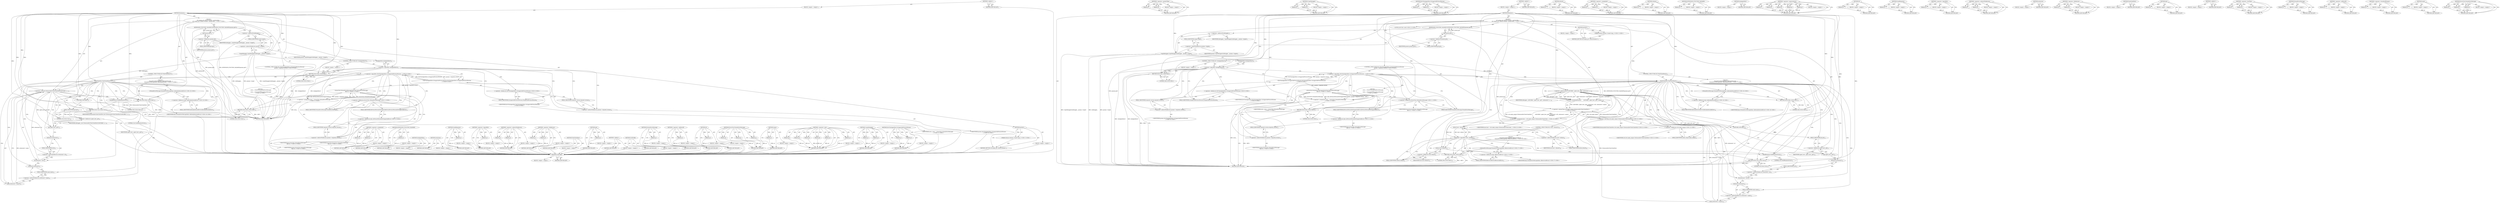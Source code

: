 digraph "ErrorUtils.FormatErrorMessage" {
vulnerable_186 [label=<(METHOD,name)>];
vulnerable_187 [label=<(PARAM,p1)>];
vulnerable_188 [label=<(BLOCK,&lt;empty&gt;,&lt;empty&gt;)>];
vulnerable_189 [label=<(METHOD_RETURN,ANY)>];
vulnerable_167 [label=<(METHOD,&lt;operator&gt;.new)>];
vulnerable_168 [label=<(PARAM,p1)>];
vulnerable_169 [label=<(PARAM,p2)>];
vulnerable_170 [label=<(PARAM,p3)>];
vulnerable_171 [label=<(PARAM,p4)>];
vulnerable_172 [label=<(PARAM,p5)>];
vulnerable_173 [label=<(PARAM,p6)>];
vulnerable_174 [label=<(BLOCK,&lt;empty&gt;,&lt;empty&gt;)>];
vulnerable_175 [label=<(METHOD_RETURN,ANY)>];
vulnerable_123 [label=<(METHOD,CopyDebuggee)>];
vulnerable_124 [label=<(PARAM,p1)>];
vulnerable_125 [label=<(PARAM,p2)>];
vulnerable_126 [label=<(BLOCK,&lt;empty&gt;,&lt;empty&gt;)>];
vulnerable_127 [label=<(METHOD_RETURN,ANY)>];
vulnerable_144 [label=<(METHOD,DevToolsAgentHost.IsSupportedProtocolVersion)>];
vulnerable_145 [label=<(PARAM,p1)>];
vulnerable_146 [label=<(PARAM,p2)>];
vulnerable_147 [label=<(BLOCK,&lt;empty&gt;,&lt;empty&gt;)>];
vulnerable_148 [label=<(METHOD_RETURN,ANY)>];
vulnerable_6 [label=<(METHOD,&lt;global&gt;)<SUB>1</SUB>>];
vulnerable_7 [label=<(BLOCK,&lt;empty&gt;,&lt;empty&gt;)<SUB>1</SUB>>];
vulnerable_8 [label=<(METHOD,RunAsync)<SUB>1</SUB>>];
vulnerable_9 [label="<(BLOCK,{
  std::unique_ptr&lt;Attach::Params&gt; params(Atta...,{
  std::unique_ptr&lt;Attach::Params&gt; params(Atta...)<SUB>1</SUB>>"];
vulnerable_10 [label=<(METHOD,params)<SUB>2</SUB>>];
vulnerable_11 [label="<(PARAM,Attach::Params::Create(*args_))<SUB>2</SUB>>"];
vulnerable_12 [label=<(BLOCK,&lt;empty&gt;,&lt;empty&gt;)>];
vulnerable_13 [label=<(METHOD_RETURN,std.unique_ptr&lt;Attach.Params&gt;)<SUB>2</SUB>>];
vulnerable_15 [label=<(EXTENSION_FUNCTION_VALIDATE,EXTENSION_FUNCTION_VALIDATE(params.get()))<SUB>3</SUB>>];
vulnerable_16 [label=<(get,params.get())<SUB>3</SUB>>];
vulnerable_17 [label=<(&lt;operator&gt;.fieldAccess,params.get)<SUB>3</SUB>>];
vulnerable_18 [label=<(IDENTIFIER,params,params.get())<SUB>3</SUB>>];
vulnerable_19 [label=<(FIELD_IDENTIFIER,get,get)<SUB>3</SUB>>];
vulnerable_20 [label=<(CopyDebuggee,CopyDebuggee(&amp;debuggee_, params-&gt;target))<SUB>5</SUB>>];
vulnerable_21 [label=<(&lt;operator&gt;.addressOf,&amp;debuggee_)<SUB>5</SUB>>];
vulnerable_22 [label=<(IDENTIFIER,debuggee_,CopyDebuggee(&amp;debuggee_, params-&gt;target))<SUB>5</SUB>>];
vulnerable_23 [label=<(&lt;operator&gt;.indirectFieldAccess,params-&gt;target)<SUB>5</SUB>>];
vulnerable_24 [label=<(IDENTIFIER,params,CopyDebuggee(&amp;debuggee_, params-&gt;target))<SUB>5</SUB>>];
vulnerable_25 [label=<(FIELD_IDENTIFIER,target,target)<SUB>5</SUB>>];
vulnerable_26 [label=<(CONTROL_STRUCTURE,IF,if (!InitAgentHost()))<SUB>6</SUB>>];
vulnerable_27 [label=<(&lt;operator&gt;.logicalNot,!InitAgentHost())<SUB>6</SUB>>];
vulnerable_28 [label=<(InitAgentHost,InitAgentHost())<SUB>6</SUB>>];
vulnerable_29 [label=<(BLOCK,&lt;empty&gt;,&lt;empty&gt;)<SUB>7</SUB>>];
vulnerable_30 [label=<(RETURN,return false;,return false;)<SUB>7</SUB>>];
vulnerable_31 [label=<(LITERAL,false,return false;)<SUB>7</SUB>>];
vulnerable_32 [label="<(CONTROL_STRUCTURE,IF,if (!DevToolsAgentHost::IsSupportedProtocolVersion(
          params-&gt;required_version)))<SUB>9</SUB>>"];
vulnerable_33 [label="<(&lt;operator&gt;.logicalNot,!DevToolsAgentHost::IsSupportedProtocolVersion(...)<SUB>9</SUB>>"];
vulnerable_34 [label="<(DevToolsAgentHost.IsSupportedProtocolVersion,DevToolsAgentHost::IsSupportedProtocolVersion(
...)<SUB>9</SUB>>"];
vulnerable_35 [label="<(&lt;operator&gt;.fieldAccess,DevToolsAgentHost::IsSupportedProtocolVersion)<SUB>9</SUB>>"];
vulnerable_36 [label="<(IDENTIFIER,DevToolsAgentHost,DevToolsAgentHost::IsSupportedProtocolVersion(
...)<SUB>9</SUB>>"];
vulnerable_37 [label=<(FIELD_IDENTIFIER,IsSupportedProtocolVersion,IsSupportedProtocolVersion)<SUB>9</SUB>>];
vulnerable_38 [label=<(&lt;operator&gt;.indirectFieldAccess,params-&gt;required_version)<SUB>10</SUB>>];
vulnerable_39 [label="<(IDENTIFIER,params,DevToolsAgentHost::IsSupportedProtocolVersion(
...)<SUB>10</SUB>>"];
vulnerable_40 [label=<(FIELD_IDENTIFIER,required_version,required_version)<SUB>10</SUB>>];
vulnerable_41 [label="<(BLOCK,{
    error_ = ErrorUtils::FormatErrorMessage(
...,{
    error_ = ErrorUtils::FormatErrorMessage(
...)<SUB>10</SUB>>"];
vulnerable_42 [label="<(&lt;operator&gt;.assignment,error_ = ErrorUtils::FormatErrorMessage(
      ...)<SUB>11</SUB>>"];
vulnerable_43 [label="<(IDENTIFIER,error_,error_ = ErrorUtils::FormatErrorMessage(
      ...)<SUB>11</SUB>>"];
vulnerable_44 [label="<(ErrorUtils.FormatErrorMessage,ErrorUtils::FormatErrorMessage(
        keys::k...)<SUB>11</SUB>>"];
vulnerable_45 [label="<(&lt;operator&gt;.fieldAccess,ErrorUtils::FormatErrorMessage)<SUB>11</SUB>>"];
vulnerable_46 [label="<(IDENTIFIER,ErrorUtils,ErrorUtils::FormatErrorMessage(
        keys::k...)<SUB>11</SUB>>"];
vulnerable_47 [label=<(FIELD_IDENTIFIER,FormatErrorMessage,FormatErrorMessage)<SUB>11</SUB>>];
vulnerable_48 [label="<(&lt;operator&gt;.fieldAccess,keys::kProtocolVersionNotSupportedError)<SUB>12</SUB>>"];
vulnerable_49 [label="<(IDENTIFIER,keys,ErrorUtils::FormatErrorMessage(
        keys::k...)<SUB>12</SUB>>"];
vulnerable_50 [label=<(FIELD_IDENTIFIER,kProtocolVersionNotSupportedError,kProtocolVersionNotSupportedError)<SUB>12</SUB>>];
vulnerable_51 [label=<(&lt;operator&gt;.indirectFieldAccess,params-&gt;required_version)<SUB>13</SUB>>];
vulnerable_52 [label="<(IDENTIFIER,params,ErrorUtils::FormatErrorMessage(
        keys::k...)<SUB>13</SUB>>"];
vulnerable_53 [label=<(FIELD_IDENTIFIER,required_version,required_version)<SUB>13</SUB>>];
vulnerable_54 [label=<(RETURN,return false;,return false;)<SUB>14</SUB>>];
vulnerable_55 [label=<(LITERAL,false,return false;)<SUB>14</SUB>>];
vulnerable_56 [label=<(CONTROL_STRUCTURE,IF,if (FindClientHost()))<SUB>17</SUB>>];
vulnerable_57 [label=<(FindClientHost,FindClientHost())<SUB>17</SUB>>];
vulnerable_58 [label="<(BLOCK,{
    FormatErrorMessage(keys::kAlreadyAttached...,{
    FormatErrorMessage(keys::kAlreadyAttached...)<SUB>17</SUB>>"];
vulnerable_59 [label="<(FormatErrorMessage,FormatErrorMessage(keys::kAlreadyAttachedError))<SUB>18</SUB>>"];
vulnerable_60 [label="<(&lt;operator&gt;.fieldAccess,keys::kAlreadyAttachedError)<SUB>18</SUB>>"];
vulnerable_61 [label="<(IDENTIFIER,keys,FormatErrorMessage(keys::kAlreadyAttachedError))<SUB>18</SUB>>"];
vulnerable_62 [label=<(FIELD_IDENTIFIER,kAlreadyAttachedError,kAlreadyAttachedError)<SUB>18</SUB>>];
vulnerable_63 [label=<(RETURN,return false;,return false;)<SUB>19</SUB>>];
vulnerable_64 [label=<(LITERAL,false,return false;)<SUB>19</SUB>>];
vulnerable_65 [label=<(&lt;operator&gt;.new,new ExtensionDevToolsClientHost(GetProfile(), a...)<SUB>22</SUB>>];
vulnerable_66 [label=<(IDENTIFIER,ExtensionDevToolsClientHost,new ExtensionDevToolsClientHost(GetProfile(), a...)<SUB>22</SUB>>];
vulnerable_67 [label=<(GetProfile,GetProfile())<SUB>22</SUB>>];
vulnerable_68 [label=<(get,agent_host_.get())<SUB>22</SUB>>];
vulnerable_69 [label=<(&lt;operator&gt;.fieldAccess,agent_host_.get)<SUB>22</SUB>>];
vulnerable_70 [label=<(IDENTIFIER,agent_host_,agent_host_.get())<SUB>22</SUB>>];
vulnerable_71 [label=<(FIELD_IDENTIFIER,get,get)<SUB>22</SUB>>];
vulnerable_72 [label=<(id,extension()-&gt;id())<SUB>23</SUB>>];
vulnerable_73 [label=<(&lt;operator&gt;.indirectFieldAccess,extension()-&gt;id)<SUB>23</SUB>>];
vulnerable_74 [label=<(extension,extension())<SUB>23</SUB>>];
vulnerable_75 [label=<(FIELD_IDENTIFIER,id,id)<SUB>23</SUB>>];
vulnerable_76 [label=<(name,extension()-&gt;name())<SUB>23</SUB>>];
vulnerable_77 [label=<(&lt;operator&gt;.indirectFieldAccess,extension()-&gt;name)<SUB>23</SUB>>];
vulnerable_78 [label=<(extension,extension())<SUB>23</SUB>>];
vulnerable_79 [label=<(FIELD_IDENTIFIER,name,name)<SUB>23</SUB>>];
vulnerable_80 [label=<(IDENTIFIER,debuggee_,new ExtensionDevToolsClientHost(GetProfile(), a...)<SUB>24</SUB>>];
vulnerable_81 [label=<(SendResponse,SendResponse(true))<SUB>25</SUB>>];
vulnerable_82 [label=<(LITERAL,true,SendResponse(true))<SUB>25</SUB>>];
vulnerable_83 [label=<(RETURN,return true;,return true;)<SUB>26</SUB>>];
vulnerable_84 [label=<(LITERAL,true,return true;)<SUB>26</SUB>>];
vulnerable_85 [label=<(METHOD_RETURN,bool)<SUB>1</SUB>>];
vulnerable_87 [label=<(METHOD_RETURN,ANY)<SUB>1</SUB>>];
vulnerable_149 [label=<(METHOD,&lt;operator&gt;.assignment)>];
vulnerable_150 [label=<(PARAM,p1)>];
vulnerable_151 [label=<(PARAM,p2)>];
vulnerable_152 [label=<(BLOCK,&lt;empty&gt;,&lt;empty&gt;)>];
vulnerable_153 [label=<(METHOD_RETURN,ANY)>];
vulnerable_110 [label=<(METHOD,EXTENSION_FUNCTION_VALIDATE)>];
vulnerable_111 [label=<(PARAM,p1)>];
vulnerable_112 [label=<(BLOCK,&lt;empty&gt;,&lt;empty&gt;)>];
vulnerable_113 [label=<(METHOD_RETURN,ANY)>];
vulnerable_141 [label=<(METHOD,InitAgentHost)>];
vulnerable_142 [label=<(BLOCK,&lt;empty&gt;,&lt;empty&gt;)>];
vulnerable_143 [label=<(METHOD_RETURN,ANY)>];
vulnerable_183 [label=<(METHOD,extension)>];
vulnerable_184 [label=<(BLOCK,&lt;empty&gt;,&lt;empty&gt;)>];
vulnerable_185 [label=<(METHOD_RETURN,ANY)>];
vulnerable_190 [label=<(METHOD,SendResponse)>];
vulnerable_191 [label=<(PARAM,p1)>];
vulnerable_192 [label=<(BLOCK,&lt;empty&gt;,&lt;empty&gt;)>];
vulnerable_193 [label=<(METHOD_RETURN,ANY)>];
vulnerable_137 [label=<(METHOD,&lt;operator&gt;.logicalNot)>];
vulnerable_138 [label=<(PARAM,p1)>];
vulnerable_139 [label=<(BLOCK,&lt;empty&gt;,&lt;empty&gt;)>];
vulnerable_140 [label=<(METHOD_RETURN,ANY)>];
vulnerable_132 [label=<(METHOD,&lt;operator&gt;.indirectFieldAccess)>];
vulnerable_133 [label=<(PARAM,p1)>];
vulnerable_134 [label=<(PARAM,p2)>];
vulnerable_135 [label=<(BLOCK,&lt;empty&gt;,&lt;empty&gt;)>];
vulnerable_136 [label=<(METHOD_RETURN,ANY)>];
vulnerable_118 [label=<(METHOD,&lt;operator&gt;.fieldAccess)>];
vulnerable_119 [label=<(PARAM,p1)>];
vulnerable_120 [label=<(PARAM,p2)>];
vulnerable_121 [label=<(BLOCK,&lt;empty&gt;,&lt;empty&gt;)>];
vulnerable_122 [label=<(METHOD_RETURN,ANY)>];
vulnerable_160 [label=<(METHOD,FindClientHost)>];
vulnerable_161 [label=<(BLOCK,&lt;empty&gt;,&lt;empty&gt;)>];
vulnerable_162 [label=<(METHOD_RETURN,ANY)>];
vulnerable_114 [label=<(METHOD,get)>];
vulnerable_115 [label=<(PARAM,p1)>];
vulnerable_116 [label=<(BLOCK,&lt;empty&gt;,&lt;empty&gt;)>];
vulnerable_117 [label=<(METHOD_RETURN,ANY)>];
vulnerable_104 [label=<(METHOD,&lt;global&gt;)<SUB>1</SUB>>];
vulnerable_105 [label=<(BLOCK,&lt;empty&gt;,&lt;empty&gt;)>];
vulnerable_106 [label=<(METHOD_RETURN,ANY)>];
vulnerable_176 [label=<(METHOD,GetProfile)>];
vulnerable_177 [label=<(BLOCK,&lt;empty&gt;,&lt;empty&gt;)>];
vulnerable_178 [label=<(METHOD_RETURN,ANY)>];
vulnerable_163 [label=<(METHOD,FormatErrorMessage)>];
vulnerable_164 [label=<(PARAM,p1)>];
vulnerable_165 [label=<(BLOCK,&lt;empty&gt;,&lt;empty&gt;)>];
vulnerable_166 [label=<(METHOD_RETURN,ANY)>];
vulnerable_128 [label=<(METHOD,&lt;operator&gt;.addressOf)>];
vulnerable_129 [label=<(PARAM,p1)>];
vulnerable_130 [label=<(BLOCK,&lt;empty&gt;,&lt;empty&gt;)>];
vulnerable_131 [label=<(METHOD_RETURN,ANY)>];
vulnerable_179 [label=<(METHOD,id)>];
vulnerable_180 [label=<(PARAM,p1)>];
vulnerable_181 [label=<(BLOCK,&lt;empty&gt;,&lt;empty&gt;)>];
vulnerable_182 [label=<(METHOD_RETURN,ANY)>];
vulnerable_154 [label=<(METHOD,ErrorUtils.FormatErrorMessage)>];
vulnerable_155 [label=<(PARAM,p1)>];
vulnerable_156 [label=<(PARAM,p2)>];
vulnerable_157 [label=<(PARAM,p3)>];
vulnerable_158 [label=<(BLOCK,&lt;empty&gt;,&lt;empty&gt;)>];
vulnerable_159 [label=<(METHOD_RETURN,ANY)>];
fixed_215 [label=<(METHOD,GetProfile)>];
fixed_216 [label=<(BLOCK,&lt;empty&gt;,&lt;empty&gt;)>];
fixed_217 [label=<(METHOD_RETURN,ANY)>];
fixed_193 [label=<(METHOD,&lt;operator&gt;.greaterThan)>];
fixed_194 [label=<(PARAM,p1)>];
fixed_195 [label=<(PARAM,p2)>];
fixed_196 [label=<(BLOCK,&lt;empty&gt;,&lt;empty&gt;)>];
fixed_197 [label=<(METHOD_RETURN,ANY)>];
fixed_149 [label=<(METHOD,CopyDebuggee)>];
fixed_150 [label=<(PARAM,p1)>];
fixed_151 [label=<(PARAM,p2)>];
fixed_152 [label=<(BLOCK,&lt;empty&gt;,&lt;empty&gt;)>];
fixed_153 [label=<(METHOD_RETURN,ANY)>];
fixed_170 [label=<(METHOD,DevToolsAgentHost.IsSupportedProtocolVersion)>];
fixed_171 [label=<(PARAM,p1)>];
fixed_172 [label=<(PARAM,p2)>];
fixed_173 [label=<(BLOCK,&lt;empty&gt;,&lt;empty&gt;)>];
fixed_174 [label=<(METHOD_RETURN,ANY)>];
fixed_6 [label=<(METHOD,&lt;global&gt;)<SUB>1</SUB>>];
fixed_7 [label=<(BLOCK,&lt;empty&gt;,&lt;empty&gt;)<SUB>1</SUB>>];
fixed_8 [label=<(METHOD,RunAsync)<SUB>1</SUB>>];
fixed_9 [label="<(BLOCK,{
  std::unique_ptr&lt;Attach::Params&gt; params(Atta...,{
  std::unique_ptr&lt;Attach::Params&gt; params(Atta...)<SUB>1</SUB>>"];
fixed_10 [label=<(METHOD,params)<SUB>2</SUB>>];
fixed_11 [label="<(PARAM,Attach::Params::Create(*args_))<SUB>2</SUB>>"];
fixed_12 [label=<(BLOCK,&lt;empty&gt;,&lt;empty&gt;)>];
fixed_13 [label=<(METHOD_RETURN,std.unique_ptr&lt;Attach.Params&gt;)<SUB>2</SUB>>];
fixed_15 [label=<(EXTENSION_FUNCTION_VALIDATE,EXTENSION_FUNCTION_VALIDATE(params.get()))<SUB>3</SUB>>];
fixed_16 [label=<(get,params.get())<SUB>3</SUB>>];
fixed_17 [label=<(&lt;operator&gt;.fieldAccess,params.get)<SUB>3</SUB>>];
fixed_18 [label=<(IDENTIFIER,params,params.get())<SUB>3</SUB>>];
fixed_19 [label=<(FIELD_IDENTIFIER,get,get)<SUB>3</SUB>>];
fixed_20 [label=<(CopyDebuggee,CopyDebuggee(&amp;debuggee_, params-&gt;target))<SUB>5</SUB>>];
fixed_21 [label=<(&lt;operator&gt;.addressOf,&amp;debuggee_)<SUB>5</SUB>>];
fixed_22 [label=<(IDENTIFIER,debuggee_,CopyDebuggee(&amp;debuggee_, params-&gt;target))<SUB>5</SUB>>];
fixed_23 [label=<(&lt;operator&gt;.indirectFieldAccess,params-&gt;target)<SUB>5</SUB>>];
fixed_24 [label=<(IDENTIFIER,params,CopyDebuggee(&amp;debuggee_, params-&gt;target))<SUB>5</SUB>>];
fixed_25 [label=<(FIELD_IDENTIFIER,target,target)<SUB>5</SUB>>];
fixed_26 [label=<(CONTROL_STRUCTURE,IF,if (!InitAgentHost()))<SUB>6</SUB>>];
fixed_27 [label=<(&lt;operator&gt;.logicalNot,!InitAgentHost())<SUB>6</SUB>>];
fixed_28 [label=<(InitAgentHost,InitAgentHost())<SUB>6</SUB>>];
fixed_29 [label=<(BLOCK,&lt;empty&gt;,&lt;empty&gt;)<SUB>7</SUB>>];
fixed_30 [label=<(RETURN,return false;,return false;)<SUB>7</SUB>>];
fixed_31 [label=<(LITERAL,false,return false;)<SUB>7</SUB>>];
fixed_32 [label="<(CONTROL_STRUCTURE,IF,if (!DevToolsAgentHost::IsSupportedProtocolVersion(
          params-&gt;required_version)))<SUB>9</SUB>>"];
fixed_33 [label="<(&lt;operator&gt;.logicalNot,!DevToolsAgentHost::IsSupportedProtocolVersion(...)<SUB>9</SUB>>"];
fixed_34 [label="<(DevToolsAgentHost.IsSupportedProtocolVersion,DevToolsAgentHost::IsSupportedProtocolVersion(
...)<SUB>9</SUB>>"];
fixed_35 [label="<(&lt;operator&gt;.fieldAccess,DevToolsAgentHost::IsSupportedProtocolVersion)<SUB>9</SUB>>"];
fixed_36 [label="<(IDENTIFIER,DevToolsAgentHost,DevToolsAgentHost::IsSupportedProtocolVersion(
...)<SUB>9</SUB>>"];
fixed_37 [label=<(FIELD_IDENTIFIER,IsSupportedProtocolVersion,IsSupportedProtocolVersion)<SUB>9</SUB>>];
fixed_38 [label=<(&lt;operator&gt;.indirectFieldAccess,params-&gt;required_version)<SUB>10</SUB>>];
fixed_39 [label="<(IDENTIFIER,params,DevToolsAgentHost::IsSupportedProtocolVersion(
...)<SUB>10</SUB>>"];
fixed_40 [label=<(FIELD_IDENTIFIER,required_version,required_version)<SUB>10</SUB>>];
fixed_41 [label="<(BLOCK,{
    error_ = ErrorUtils::FormatErrorMessage(
...,{
    error_ = ErrorUtils::FormatErrorMessage(
...)<SUB>10</SUB>>"];
fixed_42 [label="<(&lt;operator&gt;.assignment,error_ = ErrorUtils::FormatErrorMessage(
      ...)<SUB>11</SUB>>"];
fixed_43 [label="<(IDENTIFIER,error_,error_ = ErrorUtils::FormatErrorMessage(
      ...)<SUB>11</SUB>>"];
fixed_44 [label="<(ErrorUtils.FormatErrorMessage,ErrorUtils::FormatErrorMessage(
        keys::k...)<SUB>11</SUB>>"];
fixed_45 [label="<(&lt;operator&gt;.fieldAccess,ErrorUtils::FormatErrorMessage)<SUB>11</SUB>>"];
fixed_46 [label="<(IDENTIFIER,ErrorUtils,ErrorUtils::FormatErrorMessage(
        keys::k...)<SUB>11</SUB>>"];
fixed_47 [label=<(FIELD_IDENTIFIER,FormatErrorMessage,FormatErrorMessage)<SUB>11</SUB>>];
fixed_48 [label="<(&lt;operator&gt;.fieldAccess,keys::kProtocolVersionNotSupportedError)<SUB>12</SUB>>"];
fixed_49 [label="<(IDENTIFIER,keys,ErrorUtils::FormatErrorMessage(
        keys::k...)<SUB>12</SUB>>"];
fixed_50 [label=<(FIELD_IDENTIFIER,kProtocolVersionNotSupportedError,kProtocolVersionNotSupportedError)<SUB>12</SUB>>];
fixed_51 [label=<(&lt;operator&gt;.indirectFieldAccess,params-&gt;required_version)<SUB>13</SUB>>];
fixed_52 [label="<(IDENTIFIER,params,ErrorUtils::FormatErrorMessage(
        keys::k...)<SUB>13</SUB>>"];
fixed_53 [label=<(FIELD_IDENTIFIER,required_version,required_version)<SUB>13</SUB>>];
fixed_54 [label=<(RETURN,return false;,return false;)<SUB>14</SUB>>];
fixed_55 [label=<(LITERAL,false,return false;)<SUB>14</SUB>>];
fixed_56 [label=<(CONTROL_STRUCTURE,IF,if (FindClientHost()))<SUB>17</SUB>>];
fixed_57 [label=<(FindClientHost,FindClientHost())<SUB>17</SUB>>];
fixed_58 [label="<(BLOCK,{
    FormatErrorMessage(keys::kAlreadyAttached...,{
    FormatErrorMessage(keys::kAlreadyAttached...)<SUB>17</SUB>>"];
fixed_59 [label="<(FormatErrorMessage,FormatErrorMessage(keys::kAlreadyAttachedError))<SUB>18</SUB>>"];
fixed_60 [label="<(&lt;operator&gt;.fieldAccess,keys::kAlreadyAttachedError)<SUB>18</SUB>>"];
fixed_61 [label="<(IDENTIFIER,keys,FormatErrorMessage(keys::kAlreadyAttachedError))<SUB>18</SUB>>"];
fixed_62 [label=<(FIELD_IDENTIFIER,kAlreadyAttachedError,kAlreadyAttachedError)<SUB>18</SUB>>];
fixed_63 [label=<(RETURN,return false;,return false;)<SUB>19</SUB>>];
fixed_64 [label=<(LITERAL,false,return false;)<SUB>19</SUB>>];
fixed_65 [label="<(LOCAL,auto host: auto)<SUB>22</SUB>>"];
fixed_66 [label="<(&lt;operator&gt;.assignment,host = std::make_unique&lt;ExtensionDevToolsClient...)<SUB>22</SUB>>"];
fixed_67 [label="<(IDENTIFIER,host,host = std::make_unique&lt;ExtensionDevToolsClient...)<SUB>22</SUB>>"];
fixed_68 [label="<(&lt;operator&gt;.greaterThan,std::make_unique&lt;ExtensionDevToolsClientHost&gt;(
...)<SUB>22</SUB>>"];
fixed_69 [label="<(&lt;operator&gt;.lessThan,std::make_unique&lt;ExtensionDevToolsClientHost)<SUB>22</SUB>>"];
fixed_70 [label="<(&lt;operator&gt;.fieldAccess,std::make_unique)<SUB>22</SUB>>"];
fixed_71 [label="<(IDENTIFIER,std,std::make_unique&lt;ExtensionDevToolsClientHost)<SUB>22</SUB>>"];
fixed_72 [label=<(FIELD_IDENTIFIER,make_unique,make_unique)<SUB>22</SUB>>];
fixed_73 [label="<(IDENTIFIER,ExtensionDevToolsClientHost,std::make_unique&lt;ExtensionDevToolsClientHost)<SUB>22</SUB>>"];
fixed_74 [label=<(&lt;operator&gt;.bracketedPrimary,(
      GetProfile(), agent_host_.get(), extens...)<SUB>22</SUB>>];
fixed_75 [label=<(&lt;operator&gt;.expressionList,GetProfile(), agent_host_.get(), extension()-&gt;i...)<SUB>23</SUB>>];
fixed_76 [label=<(GetProfile,GetProfile())<SUB>23</SUB>>];
fixed_77 [label=<(get,agent_host_.get())<SUB>23</SUB>>];
fixed_78 [label=<(&lt;operator&gt;.fieldAccess,agent_host_.get)<SUB>23</SUB>>];
fixed_79 [label=<(IDENTIFIER,agent_host_,agent_host_.get())<SUB>23</SUB>>];
fixed_80 [label=<(FIELD_IDENTIFIER,get,get)<SUB>23</SUB>>];
fixed_81 [label=<(id,extension()-&gt;id())<SUB>23</SUB>>];
fixed_82 [label=<(&lt;operator&gt;.indirectFieldAccess,extension()-&gt;id)<SUB>23</SUB>>];
fixed_83 [label=<(extension,extension())<SUB>23</SUB>>];
fixed_84 [label=<(FIELD_IDENTIFIER,id,id)<SUB>23</SUB>>];
fixed_85 [label=<(name,extension()-&gt;name())<SUB>23</SUB>>];
fixed_86 [label=<(&lt;operator&gt;.indirectFieldAccess,extension()-&gt;name)<SUB>23</SUB>>];
fixed_87 [label=<(extension,extension())<SUB>23</SUB>>];
fixed_88 [label=<(FIELD_IDENTIFIER,name,name)<SUB>23</SUB>>];
fixed_89 [label=<(IDENTIFIER,debuggee_,GetProfile(), agent_host_.get(), extension()-&gt;i...)<SUB>24</SUB>>];
fixed_90 [label=<(CONTROL_STRUCTURE,IF,if (!host-&gt;Attach()))<SUB>26</SUB>>];
fixed_91 [label=<(&lt;operator&gt;.logicalNot,!host-&gt;Attach())<SUB>26</SUB>>];
fixed_92 [label=<(Attach,host-&gt;Attach())<SUB>26</SUB>>];
fixed_93 [label=<(&lt;operator&gt;.indirectFieldAccess,host-&gt;Attach)<SUB>26</SUB>>];
fixed_94 [label=<(IDENTIFIER,host,host-&gt;Attach())<SUB>26</SUB>>];
fixed_95 [label=<(FIELD_IDENTIFIER,Attach,Attach)<SUB>26</SUB>>];
fixed_96 [label="<(BLOCK,{
    FormatErrorMessage(keys::kRestrictedError...,{
    FormatErrorMessage(keys::kRestrictedError...)<SUB>26</SUB>>"];
fixed_97 [label="<(FormatErrorMessage,FormatErrorMessage(keys::kRestrictedError))<SUB>27</SUB>>"];
fixed_98 [label="<(&lt;operator&gt;.fieldAccess,keys::kRestrictedError)<SUB>27</SUB>>"];
fixed_99 [label="<(IDENTIFIER,keys,FormatErrorMessage(keys::kRestrictedError))<SUB>27</SUB>>"];
fixed_100 [label=<(FIELD_IDENTIFIER,kRestrictedError,kRestrictedError)<SUB>27</SUB>>];
fixed_101 [label=<(RETURN,return false;,return false;)<SUB>28</SUB>>];
fixed_102 [label=<(LITERAL,false,return false;)<SUB>28</SUB>>];
fixed_103 [label=<(release,host.release())<SUB>31</SUB>>];
fixed_104 [label=<(&lt;operator&gt;.fieldAccess,host.release)<SUB>31</SUB>>];
fixed_105 [label=<(IDENTIFIER,host,host.release())<SUB>31</SUB>>];
fixed_106 [label=<(FIELD_IDENTIFIER,release,release)<SUB>31</SUB>>];
fixed_107 [label=<(SendResponse,SendResponse(true))<SUB>32</SUB>>];
fixed_108 [label=<(LITERAL,true,SendResponse(true))<SUB>32</SUB>>];
fixed_109 [label=<(RETURN,return true;,return true;)<SUB>33</SUB>>];
fixed_110 [label=<(LITERAL,true,return true;)<SUB>33</SUB>>];
fixed_111 [label=<(METHOD_RETURN,bool)<SUB>1</SUB>>];
fixed_113 [label=<(METHOD_RETURN,ANY)<SUB>1</SUB>>];
fixed_229 [label=<(METHOD,Attach)>];
fixed_230 [label=<(PARAM,p1)>];
fixed_231 [label=<(BLOCK,&lt;empty&gt;,&lt;empty&gt;)>];
fixed_232 [label=<(METHOD_RETURN,ANY)>];
fixed_175 [label=<(METHOD,&lt;operator&gt;.assignment)>];
fixed_176 [label=<(PARAM,p1)>];
fixed_177 [label=<(PARAM,p2)>];
fixed_178 [label=<(BLOCK,&lt;empty&gt;,&lt;empty&gt;)>];
fixed_179 [label=<(METHOD_RETURN,ANY)>];
fixed_233 [label=<(METHOD,release)>];
fixed_234 [label=<(PARAM,p1)>];
fixed_235 [label=<(BLOCK,&lt;empty&gt;,&lt;empty&gt;)>];
fixed_236 [label=<(METHOD_RETURN,ANY)>];
fixed_136 [label=<(METHOD,EXTENSION_FUNCTION_VALIDATE)>];
fixed_137 [label=<(PARAM,p1)>];
fixed_138 [label=<(BLOCK,&lt;empty&gt;,&lt;empty&gt;)>];
fixed_139 [label=<(METHOD_RETURN,ANY)>];
fixed_167 [label=<(METHOD,InitAgentHost)>];
fixed_168 [label=<(BLOCK,&lt;empty&gt;,&lt;empty&gt;)>];
fixed_169 [label=<(METHOD_RETURN,ANY)>];
fixed_207 [label=<(METHOD,&lt;operator&gt;.expressionList)>];
fixed_208 [label=<(PARAM,p1)>];
fixed_209 [label=<(PARAM,p2)>];
fixed_210 [label=<(PARAM,p3)>];
fixed_211 [label=<(PARAM,p4)>];
fixed_212 [label=<(PARAM,p5)>];
fixed_213 [label=<(BLOCK,&lt;empty&gt;,&lt;empty&gt;)>];
fixed_214 [label=<(METHOD_RETURN,ANY)>];
fixed_218 [label=<(METHOD,id)>];
fixed_219 [label=<(PARAM,p1)>];
fixed_220 [label=<(BLOCK,&lt;empty&gt;,&lt;empty&gt;)>];
fixed_221 [label=<(METHOD_RETURN,ANY)>];
fixed_237 [label=<(METHOD,SendResponse)>];
fixed_238 [label=<(PARAM,p1)>];
fixed_239 [label=<(BLOCK,&lt;empty&gt;,&lt;empty&gt;)>];
fixed_240 [label=<(METHOD_RETURN,ANY)>];
fixed_163 [label=<(METHOD,&lt;operator&gt;.logicalNot)>];
fixed_164 [label=<(PARAM,p1)>];
fixed_165 [label=<(BLOCK,&lt;empty&gt;,&lt;empty&gt;)>];
fixed_166 [label=<(METHOD_RETURN,ANY)>];
fixed_158 [label=<(METHOD,&lt;operator&gt;.indirectFieldAccess)>];
fixed_159 [label=<(PARAM,p1)>];
fixed_160 [label=<(PARAM,p2)>];
fixed_161 [label=<(BLOCK,&lt;empty&gt;,&lt;empty&gt;)>];
fixed_162 [label=<(METHOD_RETURN,ANY)>];
fixed_222 [label=<(METHOD,extension)>];
fixed_223 [label=<(BLOCK,&lt;empty&gt;,&lt;empty&gt;)>];
fixed_224 [label=<(METHOD_RETURN,ANY)>];
fixed_144 [label=<(METHOD,&lt;operator&gt;.fieldAccess)>];
fixed_145 [label=<(PARAM,p1)>];
fixed_146 [label=<(PARAM,p2)>];
fixed_147 [label=<(BLOCK,&lt;empty&gt;,&lt;empty&gt;)>];
fixed_148 [label=<(METHOD_RETURN,ANY)>];
fixed_186 [label=<(METHOD,FindClientHost)>];
fixed_187 [label=<(BLOCK,&lt;empty&gt;,&lt;empty&gt;)>];
fixed_188 [label=<(METHOD_RETURN,ANY)>];
fixed_140 [label=<(METHOD,get)>];
fixed_141 [label=<(PARAM,p1)>];
fixed_142 [label=<(BLOCK,&lt;empty&gt;,&lt;empty&gt;)>];
fixed_143 [label=<(METHOD_RETURN,ANY)>];
fixed_130 [label=<(METHOD,&lt;global&gt;)<SUB>1</SUB>>];
fixed_131 [label=<(BLOCK,&lt;empty&gt;,&lt;empty&gt;)>];
fixed_132 [label=<(METHOD_RETURN,ANY)>];
fixed_198 [label=<(METHOD,&lt;operator&gt;.lessThan)>];
fixed_199 [label=<(PARAM,p1)>];
fixed_200 [label=<(PARAM,p2)>];
fixed_201 [label=<(BLOCK,&lt;empty&gt;,&lt;empty&gt;)>];
fixed_202 [label=<(METHOD_RETURN,ANY)>];
fixed_189 [label=<(METHOD,FormatErrorMessage)>];
fixed_190 [label=<(PARAM,p1)>];
fixed_191 [label=<(BLOCK,&lt;empty&gt;,&lt;empty&gt;)>];
fixed_192 [label=<(METHOD_RETURN,ANY)>];
fixed_154 [label=<(METHOD,&lt;operator&gt;.addressOf)>];
fixed_155 [label=<(PARAM,p1)>];
fixed_156 [label=<(BLOCK,&lt;empty&gt;,&lt;empty&gt;)>];
fixed_157 [label=<(METHOD_RETURN,ANY)>];
fixed_203 [label=<(METHOD,&lt;operator&gt;.bracketedPrimary)>];
fixed_204 [label=<(PARAM,p1)>];
fixed_205 [label=<(BLOCK,&lt;empty&gt;,&lt;empty&gt;)>];
fixed_206 [label=<(METHOD_RETURN,ANY)>];
fixed_225 [label=<(METHOD,name)>];
fixed_226 [label=<(PARAM,p1)>];
fixed_227 [label=<(BLOCK,&lt;empty&gt;,&lt;empty&gt;)>];
fixed_228 [label=<(METHOD_RETURN,ANY)>];
fixed_180 [label=<(METHOD,ErrorUtils.FormatErrorMessage)>];
fixed_181 [label=<(PARAM,p1)>];
fixed_182 [label=<(PARAM,p2)>];
fixed_183 [label=<(PARAM,p3)>];
fixed_184 [label=<(BLOCK,&lt;empty&gt;,&lt;empty&gt;)>];
fixed_185 [label=<(METHOD_RETURN,ANY)>];
vulnerable_186 -> vulnerable_187  [key=0, label="AST: "];
vulnerable_186 -> vulnerable_187  [key=1, label="DDG: "];
vulnerable_186 -> vulnerable_188  [key=0, label="AST: "];
vulnerable_186 -> vulnerable_189  [key=0, label="AST: "];
vulnerable_186 -> vulnerable_189  [key=1, label="CFG: "];
vulnerable_187 -> vulnerable_189  [key=0, label="DDG: p1"];
vulnerable_188 -> fixed_215  [key=0];
vulnerable_189 -> fixed_215  [key=0];
vulnerable_167 -> vulnerable_168  [key=0, label="AST: "];
vulnerable_167 -> vulnerable_168  [key=1, label="DDG: "];
vulnerable_167 -> vulnerable_174  [key=0, label="AST: "];
vulnerable_167 -> vulnerable_169  [key=0, label="AST: "];
vulnerable_167 -> vulnerable_169  [key=1, label="DDG: "];
vulnerable_167 -> vulnerable_175  [key=0, label="AST: "];
vulnerable_167 -> vulnerable_175  [key=1, label="CFG: "];
vulnerable_167 -> vulnerable_170  [key=0, label="AST: "];
vulnerable_167 -> vulnerable_170  [key=1, label="DDG: "];
vulnerable_167 -> vulnerable_171  [key=0, label="AST: "];
vulnerable_167 -> vulnerable_171  [key=1, label="DDG: "];
vulnerable_167 -> vulnerable_172  [key=0, label="AST: "];
vulnerable_167 -> vulnerable_172  [key=1, label="DDG: "];
vulnerable_167 -> vulnerable_173  [key=0, label="AST: "];
vulnerable_167 -> vulnerable_173  [key=1, label="DDG: "];
vulnerable_168 -> vulnerable_175  [key=0, label="DDG: p1"];
vulnerable_169 -> vulnerable_175  [key=0, label="DDG: p2"];
vulnerable_170 -> vulnerable_175  [key=0, label="DDG: p3"];
vulnerable_171 -> vulnerable_175  [key=0, label="DDG: p4"];
vulnerable_172 -> vulnerable_175  [key=0, label="DDG: p5"];
vulnerable_173 -> vulnerable_175  [key=0, label="DDG: p6"];
vulnerable_174 -> fixed_215  [key=0];
vulnerable_175 -> fixed_215  [key=0];
vulnerable_123 -> vulnerable_124  [key=0, label="AST: "];
vulnerable_123 -> vulnerable_124  [key=1, label="DDG: "];
vulnerable_123 -> vulnerable_126  [key=0, label="AST: "];
vulnerable_123 -> vulnerable_125  [key=0, label="AST: "];
vulnerable_123 -> vulnerable_125  [key=1, label="DDG: "];
vulnerable_123 -> vulnerable_127  [key=0, label="AST: "];
vulnerable_123 -> vulnerable_127  [key=1, label="CFG: "];
vulnerable_124 -> vulnerable_127  [key=0, label="DDG: p1"];
vulnerable_125 -> vulnerable_127  [key=0, label="DDG: p2"];
vulnerable_126 -> fixed_215  [key=0];
vulnerable_127 -> fixed_215  [key=0];
vulnerable_144 -> vulnerable_145  [key=0, label="AST: "];
vulnerable_144 -> vulnerable_145  [key=1, label="DDG: "];
vulnerable_144 -> vulnerable_147  [key=0, label="AST: "];
vulnerable_144 -> vulnerable_146  [key=0, label="AST: "];
vulnerable_144 -> vulnerable_146  [key=1, label="DDG: "];
vulnerable_144 -> vulnerable_148  [key=0, label="AST: "];
vulnerable_144 -> vulnerable_148  [key=1, label="CFG: "];
vulnerable_145 -> vulnerable_148  [key=0, label="DDG: p1"];
vulnerable_146 -> vulnerable_148  [key=0, label="DDG: p2"];
vulnerable_147 -> fixed_215  [key=0];
vulnerable_148 -> fixed_215  [key=0];
vulnerable_6 -> vulnerable_7  [key=0, label="AST: "];
vulnerable_6 -> vulnerable_87  [key=0, label="AST: "];
vulnerable_6 -> vulnerable_87  [key=1, label="CFG: "];
vulnerable_7 -> vulnerable_8  [key=0, label="AST: "];
vulnerable_8 -> vulnerable_9  [key=0, label="AST: "];
vulnerable_8 -> vulnerable_85  [key=0, label="AST: "];
vulnerable_8 -> vulnerable_19  [key=0, label="CFG: "];
vulnerable_8 -> vulnerable_83  [key=0, label="DDG: "];
vulnerable_8 -> vulnerable_20  [key=0, label="DDG: "];
vulnerable_8 -> vulnerable_57  [key=0, label="DDG: "];
vulnerable_8 -> vulnerable_65  [key=0, label="DDG: "];
vulnerable_8 -> vulnerable_81  [key=0, label="DDG: "];
vulnerable_8 -> vulnerable_84  [key=0, label="DDG: "];
vulnerable_8 -> vulnerable_27  [key=0, label="DDG: "];
vulnerable_8 -> vulnerable_30  [key=0, label="DDG: "];
vulnerable_8 -> vulnerable_54  [key=0, label="DDG: "];
vulnerable_8 -> vulnerable_63  [key=0, label="DDG: "];
vulnerable_8 -> vulnerable_31  [key=0, label="DDG: "];
vulnerable_8 -> vulnerable_55  [key=0, label="DDG: "];
vulnerable_8 -> vulnerable_64  [key=0, label="DDG: "];
vulnerable_9 -> vulnerable_10  [key=0, label="AST: "];
vulnerable_9 -> vulnerable_15  [key=0, label="AST: "];
vulnerable_9 -> vulnerable_20  [key=0, label="AST: "];
vulnerable_9 -> vulnerable_26  [key=0, label="AST: "];
vulnerable_9 -> vulnerable_32  [key=0, label="AST: "];
vulnerable_9 -> vulnerable_56  [key=0, label="AST: "];
vulnerable_9 -> vulnerable_65  [key=0, label="AST: "];
vulnerable_9 -> vulnerable_81  [key=0, label="AST: "];
vulnerable_9 -> vulnerable_83  [key=0, label="AST: "];
vulnerable_10 -> vulnerable_11  [key=0, label="AST: "];
vulnerable_10 -> vulnerable_11  [key=1, label="DDG: "];
vulnerable_10 -> vulnerable_12  [key=0, label="AST: "];
vulnerable_10 -> vulnerable_13  [key=0, label="AST: "];
vulnerable_10 -> vulnerable_13  [key=1, label="CFG: "];
vulnerable_11 -> vulnerable_13  [key=0, label="DDG: "];
vulnerable_12 -> fixed_215  [key=0];
vulnerable_13 -> fixed_215  [key=0];
vulnerable_15 -> vulnerable_16  [key=0, label="AST: "];
vulnerable_15 -> vulnerable_21  [key=0, label="CFG: "];
vulnerable_15 -> vulnerable_85  [key=0, label="DDG: params.get()"];
vulnerable_15 -> vulnerable_85  [key=1, label="DDG: EXTENSION_FUNCTION_VALIDATE(params.get())"];
vulnerable_16 -> vulnerable_17  [key=0, label="AST: "];
vulnerable_16 -> vulnerable_15  [key=0, label="CFG: "];
vulnerable_16 -> vulnerable_15  [key=1, label="DDG: params.get"];
vulnerable_16 -> vulnerable_85  [key=0, label="DDG: params.get"];
vulnerable_17 -> vulnerable_18  [key=0, label="AST: "];
vulnerable_17 -> vulnerable_19  [key=0, label="AST: "];
vulnerable_17 -> vulnerable_16  [key=0, label="CFG: "];
vulnerable_18 -> fixed_215  [key=0];
vulnerable_19 -> vulnerable_17  [key=0, label="CFG: "];
vulnerable_20 -> vulnerable_21  [key=0, label="AST: "];
vulnerable_20 -> vulnerable_23  [key=0, label="AST: "];
vulnerable_20 -> vulnerable_28  [key=0, label="CFG: "];
vulnerable_20 -> vulnerable_85  [key=0, label="DDG: &amp;debuggee_"];
vulnerable_20 -> vulnerable_85  [key=1, label="DDG: params-&gt;target"];
vulnerable_20 -> vulnerable_85  [key=2, label="DDG: CopyDebuggee(&amp;debuggee_, params-&gt;target)"];
vulnerable_20 -> vulnerable_65  [key=0, label="DDG: &amp;debuggee_"];
vulnerable_21 -> vulnerable_22  [key=0, label="AST: "];
vulnerable_21 -> vulnerable_25  [key=0, label="CFG: "];
vulnerable_22 -> fixed_215  [key=0];
vulnerable_23 -> vulnerable_24  [key=0, label="AST: "];
vulnerable_23 -> vulnerable_25  [key=0, label="AST: "];
vulnerable_23 -> vulnerable_20  [key=0, label="CFG: "];
vulnerable_24 -> fixed_215  [key=0];
vulnerable_25 -> vulnerable_23  [key=0, label="CFG: "];
vulnerable_26 -> vulnerable_27  [key=0, label="AST: "];
vulnerable_26 -> vulnerable_29  [key=0, label="AST: "];
vulnerable_27 -> vulnerable_28  [key=0, label="AST: "];
vulnerable_27 -> vulnerable_30  [key=0, label="CFG: "];
vulnerable_27 -> vulnerable_30  [key=1, label="CDG: "];
vulnerable_27 -> vulnerable_37  [key=0, label="CFG: "];
vulnerable_27 -> vulnerable_37  [key=1, label="CDG: "];
vulnerable_27 -> vulnerable_85  [key=0, label="DDG: InitAgentHost()"];
vulnerable_27 -> vulnerable_85  [key=1, label="DDG: !InitAgentHost()"];
vulnerable_27 -> vulnerable_34  [key=0, label="CDG: "];
vulnerable_27 -> vulnerable_38  [key=0, label="CDG: "];
vulnerable_27 -> vulnerable_40  [key=0, label="CDG: "];
vulnerable_27 -> vulnerable_35  [key=0, label="CDG: "];
vulnerable_27 -> vulnerable_33  [key=0, label="CDG: "];
vulnerable_28 -> vulnerable_27  [key=0, label="CFG: "];
vulnerable_29 -> vulnerable_30  [key=0, label="AST: "];
vulnerable_30 -> vulnerable_31  [key=0, label="AST: "];
vulnerable_30 -> vulnerable_85  [key=0, label="CFG: "];
vulnerable_30 -> vulnerable_85  [key=1, label="DDG: &lt;RET&gt;"];
vulnerable_31 -> vulnerable_30  [key=0, label="DDG: false"];
vulnerable_32 -> vulnerable_33  [key=0, label="AST: "];
vulnerable_32 -> vulnerable_41  [key=0, label="AST: "];
vulnerable_33 -> vulnerable_34  [key=0, label="AST: "];
vulnerable_33 -> vulnerable_57  [key=0, label="CFG: "];
vulnerable_33 -> vulnerable_57  [key=1, label="CDG: "];
vulnerable_33 -> vulnerable_47  [key=0, label="CFG: "];
vulnerable_33 -> vulnerable_47  [key=1, label="CDG: "];
vulnerable_33 -> vulnerable_48  [key=0, label="CDG: "];
vulnerable_33 -> vulnerable_42  [key=0, label="CDG: "];
vulnerable_33 -> vulnerable_51  [key=0, label="CDG: "];
vulnerable_33 -> vulnerable_45  [key=0, label="CDG: "];
vulnerable_33 -> vulnerable_50  [key=0, label="CDG: "];
vulnerable_33 -> vulnerable_44  [key=0, label="CDG: "];
vulnerable_33 -> vulnerable_54  [key=0, label="CDG: "];
vulnerable_33 -> vulnerable_53  [key=0, label="CDG: "];
vulnerable_34 -> vulnerable_35  [key=0, label="AST: "];
vulnerable_34 -> vulnerable_38  [key=0, label="AST: "];
vulnerable_34 -> vulnerable_33  [key=0, label="CFG: "];
vulnerable_34 -> vulnerable_33  [key=1, label="DDG: DevToolsAgentHost::IsSupportedProtocolVersion"];
vulnerable_34 -> vulnerable_33  [key=2, label="DDG: params-&gt;required_version"];
vulnerable_34 -> vulnerable_44  [key=0, label="DDG: params-&gt;required_version"];
vulnerable_35 -> vulnerable_36  [key=0, label="AST: "];
vulnerable_35 -> vulnerable_37  [key=0, label="AST: "];
vulnerable_35 -> vulnerable_40  [key=0, label="CFG: "];
vulnerable_36 -> fixed_215  [key=0];
vulnerable_37 -> vulnerable_35  [key=0, label="CFG: "];
vulnerable_38 -> vulnerable_39  [key=0, label="AST: "];
vulnerable_38 -> vulnerable_40  [key=0, label="AST: "];
vulnerable_38 -> vulnerable_34  [key=0, label="CFG: "];
vulnerable_39 -> fixed_215  [key=0];
vulnerable_40 -> vulnerable_38  [key=0, label="CFG: "];
vulnerable_41 -> vulnerable_42  [key=0, label="AST: "];
vulnerable_41 -> vulnerable_54  [key=0, label="AST: "];
vulnerable_42 -> vulnerable_43  [key=0, label="AST: "];
vulnerable_42 -> vulnerable_44  [key=0, label="AST: "];
vulnerable_42 -> vulnerable_54  [key=0, label="CFG: "];
vulnerable_42 -> vulnerable_85  [key=0, label="DDG: error_"];
vulnerable_43 -> fixed_215  [key=0];
vulnerable_44 -> vulnerable_45  [key=0, label="AST: "];
vulnerable_44 -> vulnerable_48  [key=0, label="AST: "];
vulnerable_44 -> vulnerable_51  [key=0, label="AST: "];
vulnerable_44 -> vulnerable_42  [key=0, label="CFG: "];
vulnerable_44 -> vulnerable_42  [key=1, label="DDG: ErrorUtils::FormatErrorMessage"];
vulnerable_44 -> vulnerable_42  [key=2, label="DDG: keys::kProtocolVersionNotSupportedError"];
vulnerable_44 -> vulnerable_42  [key=3, label="DDG: params-&gt;required_version"];
vulnerable_45 -> vulnerable_46  [key=0, label="AST: "];
vulnerable_45 -> vulnerable_47  [key=0, label="AST: "];
vulnerable_45 -> vulnerable_50  [key=0, label="CFG: "];
vulnerable_46 -> fixed_215  [key=0];
vulnerable_47 -> vulnerable_45  [key=0, label="CFG: "];
vulnerable_48 -> vulnerable_49  [key=0, label="AST: "];
vulnerable_48 -> vulnerable_50  [key=0, label="AST: "];
vulnerable_48 -> vulnerable_53  [key=0, label="CFG: "];
vulnerable_49 -> fixed_215  [key=0];
vulnerable_50 -> vulnerable_48  [key=0, label="CFG: "];
vulnerable_51 -> vulnerable_52  [key=0, label="AST: "];
vulnerable_51 -> vulnerable_53  [key=0, label="AST: "];
vulnerable_51 -> vulnerable_44  [key=0, label="CFG: "];
vulnerable_52 -> fixed_215  [key=0];
vulnerable_53 -> vulnerable_51  [key=0, label="CFG: "];
vulnerable_54 -> vulnerable_55  [key=0, label="AST: "];
vulnerable_54 -> vulnerable_85  [key=0, label="CFG: "];
vulnerable_54 -> vulnerable_85  [key=1, label="DDG: &lt;RET&gt;"];
vulnerable_55 -> vulnerable_54  [key=0, label="DDG: false"];
vulnerable_56 -> vulnerable_57  [key=0, label="AST: "];
vulnerable_56 -> vulnerable_58  [key=0, label="AST: "];
vulnerable_57 -> vulnerable_62  [key=0, label="CFG: "];
vulnerable_57 -> vulnerable_62  [key=1, label="CDG: "];
vulnerable_57 -> vulnerable_67  [key=0, label="CFG: "];
vulnerable_57 -> vulnerable_67  [key=1, label="CDG: "];
vulnerable_57 -> vulnerable_68  [key=0, label="CDG: "];
vulnerable_57 -> vulnerable_60  [key=0, label="CDG: "];
vulnerable_57 -> vulnerable_73  [key=0, label="CDG: "];
vulnerable_57 -> vulnerable_77  [key=0, label="CDG: "];
vulnerable_57 -> vulnerable_75  [key=0, label="CDG: "];
vulnerable_57 -> vulnerable_81  [key=0, label="CDG: "];
vulnerable_57 -> vulnerable_72  [key=0, label="CDG: "];
vulnerable_57 -> vulnerable_69  [key=0, label="CDG: "];
vulnerable_57 -> vulnerable_74  [key=0, label="CDG: "];
vulnerable_57 -> vulnerable_76  [key=0, label="CDG: "];
vulnerable_57 -> vulnerable_65  [key=0, label="CDG: "];
vulnerable_57 -> vulnerable_59  [key=0, label="CDG: "];
vulnerable_57 -> vulnerable_79  [key=0, label="CDG: "];
vulnerable_57 -> vulnerable_83  [key=0, label="CDG: "];
vulnerable_57 -> vulnerable_71  [key=0, label="CDG: "];
vulnerable_57 -> vulnerable_63  [key=0, label="CDG: "];
vulnerable_57 -> vulnerable_78  [key=0, label="CDG: "];
vulnerable_58 -> vulnerable_59  [key=0, label="AST: "];
vulnerable_58 -> vulnerable_63  [key=0, label="AST: "];
vulnerable_59 -> vulnerable_60  [key=0, label="AST: "];
vulnerable_59 -> vulnerable_63  [key=0, label="CFG: "];
vulnerable_60 -> vulnerable_61  [key=0, label="AST: "];
vulnerable_60 -> vulnerable_62  [key=0, label="AST: "];
vulnerable_60 -> vulnerable_59  [key=0, label="CFG: "];
vulnerable_61 -> fixed_215  [key=0];
vulnerable_62 -> vulnerable_60  [key=0, label="CFG: "];
vulnerable_63 -> vulnerable_64  [key=0, label="AST: "];
vulnerable_63 -> vulnerable_85  [key=0, label="CFG: "];
vulnerable_63 -> vulnerable_85  [key=1, label="DDG: &lt;RET&gt;"];
vulnerable_64 -> vulnerable_63  [key=0, label="DDG: false"];
vulnerable_65 -> vulnerable_66  [key=0, label="AST: "];
vulnerable_65 -> vulnerable_67  [key=0, label="AST: "];
vulnerable_65 -> vulnerable_68  [key=0, label="AST: "];
vulnerable_65 -> vulnerable_72  [key=0, label="AST: "];
vulnerable_65 -> vulnerable_76  [key=0, label="AST: "];
vulnerable_65 -> vulnerable_80  [key=0, label="AST: "];
vulnerable_65 -> vulnerable_81  [key=0, label="CFG: "];
vulnerable_65 -> vulnerable_85  [key=0, label="DDG: ExtensionDevToolsClientHost"];
vulnerable_66 -> fixed_215  [key=0];
vulnerable_67 -> vulnerable_71  [key=0, label="CFG: "];
vulnerable_68 -> vulnerable_69  [key=0, label="AST: "];
vulnerable_68 -> vulnerable_74  [key=0, label="CFG: "];
vulnerable_68 -> vulnerable_65  [key=0, label="DDG: agent_host_.get"];
vulnerable_69 -> vulnerable_70  [key=0, label="AST: "];
vulnerable_69 -> vulnerable_71  [key=0, label="AST: "];
vulnerable_69 -> vulnerable_68  [key=0, label="CFG: "];
vulnerable_70 -> fixed_215  [key=0];
vulnerable_71 -> vulnerable_69  [key=0, label="CFG: "];
vulnerable_72 -> vulnerable_73  [key=0, label="AST: "];
vulnerable_72 -> vulnerable_78  [key=0, label="CFG: "];
vulnerable_72 -> vulnerable_65  [key=0, label="DDG: extension()-&gt;id"];
vulnerable_73 -> vulnerable_74  [key=0, label="AST: "];
vulnerable_73 -> vulnerable_75  [key=0, label="AST: "];
vulnerable_73 -> vulnerable_72  [key=0, label="CFG: "];
vulnerable_74 -> vulnerable_75  [key=0, label="CFG: "];
vulnerable_75 -> vulnerable_73  [key=0, label="CFG: "];
vulnerable_76 -> vulnerable_77  [key=0, label="AST: "];
vulnerable_76 -> vulnerable_65  [key=0, label="CFG: "];
vulnerable_76 -> vulnerable_65  [key=1, label="DDG: extension()-&gt;name"];
vulnerable_77 -> vulnerable_78  [key=0, label="AST: "];
vulnerable_77 -> vulnerable_79  [key=0, label="AST: "];
vulnerable_77 -> vulnerable_76  [key=0, label="CFG: "];
vulnerable_78 -> vulnerable_79  [key=0, label="CFG: "];
vulnerable_79 -> vulnerable_77  [key=0, label="CFG: "];
vulnerable_80 -> fixed_215  [key=0];
vulnerable_81 -> vulnerable_82  [key=0, label="AST: "];
vulnerable_81 -> vulnerable_83  [key=0, label="CFG: "];
vulnerable_82 -> fixed_215  [key=0];
vulnerable_83 -> vulnerable_84  [key=0, label="AST: "];
vulnerable_83 -> vulnerable_85  [key=0, label="CFG: "];
vulnerable_83 -> vulnerable_85  [key=1, label="DDG: &lt;RET&gt;"];
vulnerable_84 -> vulnerable_83  [key=0, label="DDG: true"];
vulnerable_85 -> fixed_215  [key=0];
vulnerable_87 -> fixed_215  [key=0];
vulnerable_149 -> vulnerable_150  [key=0, label="AST: "];
vulnerable_149 -> vulnerable_150  [key=1, label="DDG: "];
vulnerable_149 -> vulnerable_152  [key=0, label="AST: "];
vulnerable_149 -> vulnerable_151  [key=0, label="AST: "];
vulnerable_149 -> vulnerable_151  [key=1, label="DDG: "];
vulnerable_149 -> vulnerable_153  [key=0, label="AST: "];
vulnerable_149 -> vulnerable_153  [key=1, label="CFG: "];
vulnerable_150 -> vulnerable_153  [key=0, label="DDG: p1"];
vulnerable_151 -> vulnerable_153  [key=0, label="DDG: p2"];
vulnerable_152 -> fixed_215  [key=0];
vulnerable_153 -> fixed_215  [key=0];
vulnerable_110 -> vulnerable_111  [key=0, label="AST: "];
vulnerable_110 -> vulnerable_111  [key=1, label="DDG: "];
vulnerable_110 -> vulnerable_112  [key=0, label="AST: "];
vulnerable_110 -> vulnerable_113  [key=0, label="AST: "];
vulnerable_110 -> vulnerable_113  [key=1, label="CFG: "];
vulnerable_111 -> vulnerable_113  [key=0, label="DDG: p1"];
vulnerable_112 -> fixed_215  [key=0];
vulnerable_113 -> fixed_215  [key=0];
vulnerable_141 -> vulnerable_142  [key=0, label="AST: "];
vulnerable_141 -> vulnerable_143  [key=0, label="AST: "];
vulnerable_141 -> vulnerable_143  [key=1, label="CFG: "];
vulnerable_142 -> fixed_215  [key=0];
vulnerable_143 -> fixed_215  [key=0];
vulnerable_183 -> vulnerable_184  [key=0, label="AST: "];
vulnerable_183 -> vulnerable_185  [key=0, label="AST: "];
vulnerable_183 -> vulnerable_185  [key=1, label="CFG: "];
vulnerable_184 -> fixed_215  [key=0];
vulnerable_185 -> fixed_215  [key=0];
vulnerable_190 -> vulnerable_191  [key=0, label="AST: "];
vulnerable_190 -> vulnerable_191  [key=1, label="DDG: "];
vulnerable_190 -> vulnerable_192  [key=0, label="AST: "];
vulnerable_190 -> vulnerable_193  [key=0, label="AST: "];
vulnerable_190 -> vulnerable_193  [key=1, label="CFG: "];
vulnerable_191 -> vulnerable_193  [key=0, label="DDG: p1"];
vulnerable_192 -> fixed_215  [key=0];
vulnerable_193 -> fixed_215  [key=0];
vulnerable_137 -> vulnerable_138  [key=0, label="AST: "];
vulnerable_137 -> vulnerable_138  [key=1, label="DDG: "];
vulnerable_137 -> vulnerable_139  [key=0, label="AST: "];
vulnerable_137 -> vulnerable_140  [key=0, label="AST: "];
vulnerable_137 -> vulnerable_140  [key=1, label="CFG: "];
vulnerable_138 -> vulnerable_140  [key=0, label="DDG: p1"];
vulnerable_139 -> fixed_215  [key=0];
vulnerable_140 -> fixed_215  [key=0];
vulnerable_132 -> vulnerable_133  [key=0, label="AST: "];
vulnerable_132 -> vulnerable_133  [key=1, label="DDG: "];
vulnerable_132 -> vulnerable_135  [key=0, label="AST: "];
vulnerable_132 -> vulnerable_134  [key=0, label="AST: "];
vulnerable_132 -> vulnerable_134  [key=1, label="DDG: "];
vulnerable_132 -> vulnerable_136  [key=0, label="AST: "];
vulnerable_132 -> vulnerable_136  [key=1, label="CFG: "];
vulnerable_133 -> vulnerable_136  [key=0, label="DDG: p1"];
vulnerable_134 -> vulnerable_136  [key=0, label="DDG: p2"];
vulnerable_135 -> fixed_215  [key=0];
vulnerable_136 -> fixed_215  [key=0];
vulnerable_118 -> vulnerable_119  [key=0, label="AST: "];
vulnerable_118 -> vulnerable_119  [key=1, label="DDG: "];
vulnerable_118 -> vulnerable_121  [key=0, label="AST: "];
vulnerable_118 -> vulnerable_120  [key=0, label="AST: "];
vulnerable_118 -> vulnerable_120  [key=1, label="DDG: "];
vulnerable_118 -> vulnerable_122  [key=0, label="AST: "];
vulnerable_118 -> vulnerable_122  [key=1, label="CFG: "];
vulnerable_119 -> vulnerable_122  [key=0, label="DDG: p1"];
vulnerable_120 -> vulnerable_122  [key=0, label="DDG: p2"];
vulnerable_121 -> fixed_215  [key=0];
vulnerable_122 -> fixed_215  [key=0];
vulnerable_160 -> vulnerable_161  [key=0, label="AST: "];
vulnerable_160 -> vulnerable_162  [key=0, label="AST: "];
vulnerable_160 -> vulnerable_162  [key=1, label="CFG: "];
vulnerable_161 -> fixed_215  [key=0];
vulnerable_162 -> fixed_215  [key=0];
vulnerable_114 -> vulnerable_115  [key=0, label="AST: "];
vulnerable_114 -> vulnerable_115  [key=1, label="DDG: "];
vulnerable_114 -> vulnerable_116  [key=0, label="AST: "];
vulnerable_114 -> vulnerable_117  [key=0, label="AST: "];
vulnerable_114 -> vulnerable_117  [key=1, label="CFG: "];
vulnerable_115 -> vulnerable_117  [key=0, label="DDG: p1"];
vulnerable_116 -> fixed_215  [key=0];
vulnerable_117 -> fixed_215  [key=0];
vulnerable_104 -> vulnerable_105  [key=0, label="AST: "];
vulnerable_104 -> vulnerable_106  [key=0, label="AST: "];
vulnerable_104 -> vulnerable_106  [key=1, label="CFG: "];
vulnerable_105 -> fixed_215  [key=0];
vulnerable_106 -> fixed_215  [key=0];
vulnerable_176 -> vulnerable_177  [key=0, label="AST: "];
vulnerable_176 -> vulnerable_178  [key=0, label="AST: "];
vulnerable_176 -> vulnerable_178  [key=1, label="CFG: "];
vulnerable_177 -> fixed_215  [key=0];
vulnerable_178 -> fixed_215  [key=0];
vulnerable_163 -> vulnerable_164  [key=0, label="AST: "];
vulnerable_163 -> vulnerable_164  [key=1, label="DDG: "];
vulnerable_163 -> vulnerable_165  [key=0, label="AST: "];
vulnerable_163 -> vulnerable_166  [key=0, label="AST: "];
vulnerable_163 -> vulnerable_166  [key=1, label="CFG: "];
vulnerable_164 -> vulnerable_166  [key=0, label="DDG: p1"];
vulnerable_165 -> fixed_215  [key=0];
vulnerable_166 -> fixed_215  [key=0];
vulnerable_128 -> vulnerable_129  [key=0, label="AST: "];
vulnerable_128 -> vulnerable_129  [key=1, label="DDG: "];
vulnerable_128 -> vulnerable_130  [key=0, label="AST: "];
vulnerable_128 -> vulnerable_131  [key=0, label="AST: "];
vulnerable_128 -> vulnerable_131  [key=1, label="CFG: "];
vulnerable_129 -> vulnerable_131  [key=0, label="DDG: p1"];
vulnerable_130 -> fixed_215  [key=0];
vulnerable_131 -> fixed_215  [key=0];
vulnerable_179 -> vulnerable_180  [key=0, label="AST: "];
vulnerable_179 -> vulnerable_180  [key=1, label="DDG: "];
vulnerable_179 -> vulnerable_181  [key=0, label="AST: "];
vulnerable_179 -> vulnerable_182  [key=0, label="AST: "];
vulnerable_179 -> vulnerable_182  [key=1, label="CFG: "];
vulnerable_180 -> vulnerable_182  [key=0, label="DDG: p1"];
vulnerable_181 -> fixed_215  [key=0];
vulnerable_182 -> fixed_215  [key=0];
vulnerable_154 -> vulnerable_155  [key=0, label="AST: "];
vulnerable_154 -> vulnerable_155  [key=1, label="DDG: "];
vulnerable_154 -> vulnerable_158  [key=0, label="AST: "];
vulnerable_154 -> vulnerable_156  [key=0, label="AST: "];
vulnerable_154 -> vulnerable_156  [key=1, label="DDG: "];
vulnerable_154 -> vulnerable_159  [key=0, label="AST: "];
vulnerable_154 -> vulnerable_159  [key=1, label="CFG: "];
vulnerable_154 -> vulnerable_157  [key=0, label="AST: "];
vulnerable_154 -> vulnerable_157  [key=1, label="DDG: "];
vulnerable_155 -> vulnerable_159  [key=0, label="DDG: p1"];
vulnerable_156 -> vulnerable_159  [key=0, label="DDG: p2"];
vulnerable_157 -> vulnerable_159  [key=0, label="DDG: p3"];
vulnerable_158 -> fixed_215  [key=0];
vulnerable_159 -> fixed_215  [key=0];
fixed_215 -> fixed_216  [key=0, label="AST: "];
fixed_215 -> fixed_217  [key=0, label="AST: "];
fixed_215 -> fixed_217  [key=1, label="CFG: "];
fixed_193 -> fixed_194  [key=0, label="AST: "];
fixed_193 -> fixed_194  [key=1, label="DDG: "];
fixed_193 -> fixed_196  [key=0, label="AST: "];
fixed_193 -> fixed_195  [key=0, label="AST: "];
fixed_193 -> fixed_195  [key=1, label="DDG: "];
fixed_193 -> fixed_197  [key=0, label="AST: "];
fixed_193 -> fixed_197  [key=1, label="CFG: "];
fixed_194 -> fixed_197  [key=0, label="DDG: p1"];
fixed_195 -> fixed_197  [key=0, label="DDG: p2"];
fixed_149 -> fixed_150  [key=0, label="AST: "];
fixed_149 -> fixed_150  [key=1, label="DDG: "];
fixed_149 -> fixed_152  [key=0, label="AST: "];
fixed_149 -> fixed_151  [key=0, label="AST: "];
fixed_149 -> fixed_151  [key=1, label="DDG: "];
fixed_149 -> fixed_153  [key=0, label="AST: "];
fixed_149 -> fixed_153  [key=1, label="CFG: "];
fixed_150 -> fixed_153  [key=0, label="DDG: p1"];
fixed_151 -> fixed_153  [key=0, label="DDG: p2"];
fixed_170 -> fixed_171  [key=0, label="AST: "];
fixed_170 -> fixed_171  [key=1, label="DDG: "];
fixed_170 -> fixed_173  [key=0, label="AST: "];
fixed_170 -> fixed_172  [key=0, label="AST: "];
fixed_170 -> fixed_172  [key=1, label="DDG: "];
fixed_170 -> fixed_174  [key=0, label="AST: "];
fixed_170 -> fixed_174  [key=1, label="CFG: "];
fixed_171 -> fixed_174  [key=0, label="DDG: p1"];
fixed_172 -> fixed_174  [key=0, label="DDG: p2"];
fixed_6 -> fixed_7  [key=0, label="AST: "];
fixed_6 -> fixed_113  [key=0, label="AST: "];
fixed_6 -> fixed_113  [key=1, label="CFG: "];
fixed_7 -> fixed_8  [key=0, label="AST: "];
fixed_8 -> fixed_9  [key=0, label="AST: "];
fixed_8 -> fixed_111  [key=0, label="AST: "];
fixed_8 -> fixed_19  [key=0, label="CFG: "];
fixed_8 -> fixed_109  [key=0, label="DDG: "];
fixed_8 -> fixed_20  [key=0, label="DDG: "];
fixed_8 -> fixed_57  [key=0, label="DDG: "];
fixed_8 -> fixed_107  [key=0, label="DDG: "];
fixed_8 -> fixed_110  [key=0, label="DDG: "];
fixed_8 -> fixed_27  [key=0, label="DDG: "];
fixed_8 -> fixed_30  [key=0, label="DDG: "];
fixed_8 -> fixed_54  [key=0, label="DDG: "];
fixed_8 -> fixed_63  [key=0, label="DDG: "];
fixed_8 -> fixed_101  [key=0, label="DDG: "];
fixed_8 -> fixed_31  [key=0, label="DDG: "];
fixed_8 -> fixed_55  [key=0, label="DDG: "];
fixed_8 -> fixed_64  [key=0, label="DDG: "];
fixed_8 -> fixed_69  [key=0, label="DDG: "];
fixed_8 -> fixed_102  [key=0, label="DDG: "];
fixed_8 -> fixed_75  [key=0, label="DDG: "];
fixed_9 -> fixed_10  [key=0, label="AST: "];
fixed_9 -> fixed_15  [key=0, label="AST: "];
fixed_9 -> fixed_20  [key=0, label="AST: "];
fixed_9 -> fixed_26  [key=0, label="AST: "];
fixed_9 -> fixed_32  [key=0, label="AST: "];
fixed_9 -> fixed_56  [key=0, label="AST: "];
fixed_9 -> fixed_65  [key=0, label="AST: "];
fixed_9 -> fixed_66  [key=0, label="AST: "];
fixed_9 -> fixed_90  [key=0, label="AST: "];
fixed_9 -> fixed_103  [key=0, label="AST: "];
fixed_9 -> fixed_107  [key=0, label="AST: "];
fixed_9 -> fixed_109  [key=0, label="AST: "];
fixed_10 -> fixed_11  [key=0, label="AST: "];
fixed_10 -> fixed_11  [key=1, label="DDG: "];
fixed_10 -> fixed_12  [key=0, label="AST: "];
fixed_10 -> fixed_13  [key=0, label="AST: "];
fixed_10 -> fixed_13  [key=1, label="CFG: "];
fixed_11 -> fixed_13  [key=0, label="DDG: "];
fixed_15 -> fixed_16  [key=0, label="AST: "];
fixed_15 -> fixed_21  [key=0, label="CFG: "];
fixed_15 -> fixed_111  [key=0, label="DDG: params.get()"];
fixed_15 -> fixed_111  [key=1, label="DDG: EXTENSION_FUNCTION_VALIDATE(params.get())"];
fixed_16 -> fixed_17  [key=0, label="AST: "];
fixed_16 -> fixed_15  [key=0, label="CFG: "];
fixed_16 -> fixed_15  [key=1, label="DDG: params.get"];
fixed_16 -> fixed_111  [key=0, label="DDG: params.get"];
fixed_17 -> fixed_18  [key=0, label="AST: "];
fixed_17 -> fixed_19  [key=0, label="AST: "];
fixed_17 -> fixed_16  [key=0, label="CFG: "];
fixed_19 -> fixed_17  [key=0, label="CFG: "];
fixed_20 -> fixed_21  [key=0, label="AST: "];
fixed_20 -> fixed_23  [key=0, label="AST: "];
fixed_20 -> fixed_28  [key=0, label="CFG: "];
fixed_20 -> fixed_111  [key=0, label="DDG: &amp;debuggee_"];
fixed_20 -> fixed_111  [key=1, label="DDG: params-&gt;target"];
fixed_20 -> fixed_111  [key=2, label="DDG: CopyDebuggee(&amp;debuggee_, params-&gt;target)"];
fixed_20 -> fixed_75  [key=0, label="DDG: &amp;debuggee_"];
fixed_21 -> fixed_22  [key=0, label="AST: "];
fixed_21 -> fixed_25  [key=0, label="CFG: "];
fixed_23 -> fixed_24  [key=0, label="AST: "];
fixed_23 -> fixed_25  [key=0, label="AST: "];
fixed_23 -> fixed_20  [key=0, label="CFG: "];
fixed_25 -> fixed_23  [key=0, label="CFG: "];
fixed_26 -> fixed_27  [key=0, label="AST: "];
fixed_26 -> fixed_29  [key=0, label="AST: "];
fixed_27 -> fixed_28  [key=0, label="AST: "];
fixed_27 -> fixed_30  [key=0, label="CFG: "];
fixed_27 -> fixed_30  [key=1, label="CDG: "];
fixed_27 -> fixed_37  [key=0, label="CFG: "];
fixed_27 -> fixed_37  [key=1, label="CDG: "];
fixed_27 -> fixed_111  [key=0, label="DDG: InitAgentHost()"];
fixed_27 -> fixed_111  [key=1, label="DDG: !InitAgentHost()"];
fixed_27 -> fixed_34  [key=0, label="CDG: "];
fixed_27 -> fixed_38  [key=0, label="CDG: "];
fixed_27 -> fixed_40  [key=0, label="CDG: "];
fixed_27 -> fixed_35  [key=0, label="CDG: "];
fixed_27 -> fixed_33  [key=0, label="CDG: "];
fixed_28 -> fixed_27  [key=0, label="CFG: "];
fixed_29 -> fixed_30  [key=0, label="AST: "];
fixed_30 -> fixed_31  [key=0, label="AST: "];
fixed_30 -> fixed_111  [key=0, label="CFG: "];
fixed_30 -> fixed_111  [key=1, label="DDG: &lt;RET&gt;"];
fixed_31 -> fixed_30  [key=0, label="DDG: false"];
fixed_32 -> fixed_33  [key=0, label="AST: "];
fixed_32 -> fixed_41  [key=0, label="AST: "];
fixed_33 -> fixed_34  [key=0, label="AST: "];
fixed_33 -> fixed_57  [key=0, label="CFG: "];
fixed_33 -> fixed_57  [key=1, label="CDG: "];
fixed_33 -> fixed_47  [key=0, label="CFG: "];
fixed_33 -> fixed_47  [key=1, label="CDG: "];
fixed_33 -> fixed_48  [key=0, label="CDG: "];
fixed_33 -> fixed_42  [key=0, label="CDG: "];
fixed_33 -> fixed_51  [key=0, label="CDG: "];
fixed_33 -> fixed_45  [key=0, label="CDG: "];
fixed_33 -> fixed_50  [key=0, label="CDG: "];
fixed_33 -> fixed_44  [key=0, label="CDG: "];
fixed_33 -> fixed_54  [key=0, label="CDG: "];
fixed_33 -> fixed_53  [key=0, label="CDG: "];
fixed_34 -> fixed_35  [key=0, label="AST: "];
fixed_34 -> fixed_38  [key=0, label="AST: "];
fixed_34 -> fixed_33  [key=0, label="CFG: "];
fixed_34 -> fixed_33  [key=1, label="DDG: DevToolsAgentHost::IsSupportedProtocolVersion"];
fixed_34 -> fixed_33  [key=2, label="DDG: params-&gt;required_version"];
fixed_34 -> fixed_44  [key=0, label="DDG: params-&gt;required_version"];
fixed_35 -> fixed_36  [key=0, label="AST: "];
fixed_35 -> fixed_37  [key=0, label="AST: "];
fixed_35 -> fixed_40  [key=0, label="CFG: "];
fixed_37 -> fixed_35  [key=0, label="CFG: "];
fixed_38 -> fixed_39  [key=0, label="AST: "];
fixed_38 -> fixed_40  [key=0, label="AST: "];
fixed_38 -> fixed_34  [key=0, label="CFG: "];
fixed_40 -> fixed_38  [key=0, label="CFG: "];
fixed_41 -> fixed_42  [key=0, label="AST: "];
fixed_41 -> fixed_54  [key=0, label="AST: "];
fixed_42 -> fixed_43  [key=0, label="AST: "];
fixed_42 -> fixed_44  [key=0, label="AST: "];
fixed_42 -> fixed_54  [key=0, label="CFG: "];
fixed_42 -> fixed_111  [key=0, label="DDG: error_"];
fixed_44 -> fixed_45  [key=0, label="AST: "];
fixed_44 -> fixed_48  [key=0, label="AST: "];
fixed_44 -> fixed_51  [key=0, label="AST: "];
fixed_44 -> fixed_42  [key=0, label="CFG: "];
fixed_44 -> fixed_42  [key=1, label="DDG: ErrorUtils::FormatErrorMessage"];
fixed_44 -> fixed_42  [key=2, label="DDG: keys::kProtocolVersionNotSupportedError"];
fixed_44 -> fixed_42  [key=3, label="DDG: params-&gt;required_version"];
fixed_45 -> fixed_46  [key=0, label="AST: "];
fixed_45 -> fixed_47  [key=0, label="AST: "];
fixed_45 -> fixed_50  [key=0, label="CFG: "];
fixed_47 -> fixed_45  [key=0, label="CFG: "];
fixed_48 -> fixed_49  [key=0, label="AST: "];
fixed_48 -> fixed_50  [key=0, label="AST: "];
fixed_48 -> fixed_53  [key=0, label="CFG: "];
fixed_50 -> fixed_48  [key=0, label="CFG: "];
fixed_51 -> fixed_52  [key=0, label="AST: "];
fixed_51 -> fixed_53  [key=0, label="AST: "];
fixed_51 -> fixed_44  [key=0, label="CFG: "];
fixed_53 -> fixed_51  [key=0, label="CFG: "];
fixed_54 -> fixed_55  [key=0, label="AST: "];
fixed_54 -> fixed_111  [key=0, label="CFG: "];
fixed_54 -> fixed_111  [key=1, label="DDG: &lt;RET&gt;"];
fixed_55 -> fixed_54  [key=0, label="DDG: false"];
fixed_56 -> fixed_57  [key=0, label="AST: "];
fixed_56 -> fixed_58  [key=0, label="AST: "];
fixed_57 -> fixed_62  [key=0, label="CFG: "];
fixed_57 -> fixed_62  [key=1, label="CDG: "];
fixed_57 -> fixed_72  [key=0, label="CFG: "];
fixed_57 -> fixed_72  [key=1, label="CDG: "];
fixed_57 -> fixed_68  [key=0, label="CDG: "];
fixed_57 -> fixed_60  [key=0, label="CDG: "];
fixed_57 -> fixed_77  [key=0, label="CDG: "];
fixed_57 -> fixed_66  [key=0, label="CDG: "];
fixed_57 -> fixed_75  [key=0, label="CDG: "];
fixed_57 -> fixed_81  [key=0, label="CDG: "];
fixed_57 -> fixed_84  [key=0, label="CDG: "];
fixed_57 -> fixed_85  [key=0, label="CDG: "];
fixed_57 -> fixed_69  [key=0, label="CDG: "];
fixed_57 -> fixed_74  [key=0, label="CDG: "];
fixed_57 -> fixed_95  [key=0, label="CDG: "];
fixed_57 -> fixed_92  [key=0, label="CDG: "];
fixed_57 -> fixed_76  [key=0, label="CDG: "];
fixed_57 -> fixed_59  [key=0, label="CDG: "];
fixed_57 -> fixed_87  [key=0, label="CDG: "];
fixed_57 -> fixed_91  [key=0, label="CDG: "];
fixed_57 -> fixed_82  [key=0, label="CDG: "];
fixed_57 -> fixed_93  [key=0, label="CDG: "];
fixed_57 -> fixed_80  [key=0, label="CDG: "];
fixed_57 -> fixed_83  [key=0, label="CDG: "];
fixed_57 -> fixed_88  [key=0, label="CDG: "];
fixed_57 -> fixed_70  [key=0, label="CDG: "];
fixed_57 -> fixed_63  [key=0, label="CDG: "];
fixed_57 -> fixed_78  [key=0, label="CDG: "];
fixed_57 -> fixed_86  [key=0, label="CDG: "];
fixed_58 -> fixed_59  [key=0, label="AST: "];
fixed_58 -> fixed_63  [key=0, label="AST: "];
fixed_59 -> fixed_60  [key=0, label="AST: "];
fixed_59 -> fixed_63  [key=0, label="CFG: "];
fixed_60 -> fixed_61  [key=0, label="AST: "];
fixed_60 -> fixed_62  [key=0, label="AST: "];
fixed_60 -> fixed_59  [key=0, label="CFG: "];
fixed_62 -> fixed_60  [key=0, label="CFG: "];
fixed_63 -> fixed_64  [key=0, label="AST: "];
fixed_63 -> fixed_111  [key=0, label="CFG: "];
fixed_63 -> fixed_111  [key=1, label="DDG: &lt;RET&gt;"];
fixed_64 -> fixed_63  [key=0, label="DDG: false"];
fixed_66 -> fixed_67  [key=0, label="AST: "];
fixed_66 -> fixed_68  [key=0, label="AST: "];
fixed_66 -> fixed_95  [key=0, label="CFG: "];
fixed_66 -> fixed_103  [key=0, label="DDG: host"];
fixed_66 -> fixed_92  [key=0, label="DDG: host"];
fixed_68 -> fixed_69  [key=0, label="AST: "];
fixed_68 -> fixed_74  [key=0, label="AST: "];
fixed_68 -> fixed_66  [key=0, label="CFG: "];
fixed_68 -> fixed_66  [key=1, label="DDG: std::make_unique&lt;ExtensionDevToolsClientHost"];
fixed_68 -> fixed_66  [key=2, label="DDG: (
      GetProfile(), agent_host_.get(), extension()-&gt;id(), extension()-&gt;name(),
      debuggee_)"];
fixed_69 -> fixed_70  [key=0, label="AST: "];
fixed_69 -> fixed_73  [key=0, label="AST: "];
fixed_69 -> fixed_76  [key=0, label="CFG: "];
fixed_69 -> fixed_111  [key=0, label="DDG: ExtensionDevToolsClientHost"];
fixed_69 -> fixed_68  [key=0, label="DDG: std::make_unique"];
fixed_69 -> fixed_68  [key=1, label="DDG: ExtensionDevToolsClientHost"];
fixed_70 -> fixed_71  [key=0, label="AST: "];
fixed_70 -> fixed_72  [key=0, label="AST: "];
fixed_70 -> fixed_69  [key=0, label="CFG: "];
fixed_72 -> fixed_70  [key=0, label="CFG: "];
fixed_74 -> fixed_75  [key=0, label="AST: "];
fixed_74 -> fixed_68  [key=0, label="CFG: "];
fixed_74 -> fixed_68  [key=1, label="DDG: GetProfile(), agent_host_.get(), extension()-&gt;id(), extension()-&gt;name(),
      debuggee_"];
fixed_75 -> fixed_76  [key=0, label="AST: "];
fixed_75 -> fixed_77  [key=0, label="AST: "];
fixed_75 -> fixed_81  [key=0, label="AST: "];
fixed_75 -> fixed_85  [key=0, label="AST: "];
fixed_75 -> fixed_89  [key=0, label="AST: "];
fixed_75 -> fixed_74  [key=0, label="CFG: "];
fixed_75 -> fixed_74  [key=1, label="DDG: agent_host_.get()"];
fixed_75 -> fixed_74  [key=2, label="DDG: extension()-&gt;name()"];
fixed_75 -> fixed_74  [key=3, label="DDG: extension()-&gt;id()"];
fixed_75 -> fixed_74  [key=4, label="DDG: GetProfile()"];
fixed_75 -> fixed_74  [key=5, label="DDG: debuggee_"];
fixed_76 -> fixed_80  [key=0, label="CFG: "];
fixed_77 -> fixed_78  [key=0, label="AST: "];
fixed_77 -> fixed_83  [key=0, label="CFG: "];
fixed_77 -> fixed_75  [key=0, label="DDG: agent_host_.get"];
fixed_78 -> fixed_79  [key=0, label="AST: "];
fixed_78 -> fixed_80  [key=0, label="AST: "];
fixed_78 -> fixed_77  [key=0, label="CFG: "];
fixed_80 -> fixed_78  [key=0, label="CFG: "];
fixed_81 -> fixed_82  [key=0, label="AST: "];
fixed_81 -> fixed_87  [key=0, label="CFG: "];
fixed_81 -> fixed_75  [key=0, label="DDG: extension()-&gt;id"];
fixed_82 -> fixed_83  [key=0, label="AST: "];
fixed_82 -> fixed_84  [key=0, label="AST: "];
fixed_82 -> fixed_81  [key=0, label="CFG: "];
fixed_83 -> fixed_84  [key=0, label="CFG: "];
fixed_84 -> fixed_82  [key=0, label="CFG: "];
fixed_85 -> fixed_86  [key=0, label="AST: "];
fixed_85 -> fixed_75  [key=0, label="CFG: "];
fixed_85 -> fixed_75  [key=1, label="DDG: extension()-&gt;name"];
fixed_86 -> fixed_87  [key=0, label="AST: "];
fixed_86 -> fixed_88  [key=0, label="AST: "];
fixed_86 -> fixed_85  [key=0, label="CFG: "];
fixed_87 -> fixed_88  [key=0, label="CFG: "];
fixed_88 -> fixed_86  [key=0, label="CFG: "];
fixed_90 -> fixed_91  [key=0, label="AST: "];
fixed_90 -> fixed_96  [key=0, label="AST: "];
fixed_91 -> fixed_92  [key=0, label="AST: "];
fixed_91 -> fixed_100  [key=0, label="CFG: "];
fixed_91 -> fixed_100  [key=1, label="CDG: "];
fixed_91 -> fixed_106  [key=0, label="CFG: "];
fixed_91 -> fixed_106  [key=1, label="CDG: "];
fixed_91 -> fixed_107  [key=0, label="CDG: "];
fixed_91 -> fixed_98  [key=0, label="CDG: "];
fixed_91 -> fixed_103  [key=0, label="CDG: "];
fixed_91 -> fixed_104  [key=0, label="CDG: "];
fixed_91 -> fixed_97  [key=0, label="CDG: "];
fixed_91 -> fixed_101  [key=0, label="CDG: "];
fixed_91 -> fixed_109  [key=0, label="CDG: "];
fixed_92 -> fixed_93  [key=0, label="AST: "];
fixed_92 -> fixed_91  [key=0, label="CFG: "];
fixed_92 -> fixed_91  [key=1, label="DDG: host-&gt;Attach"];
fixed_93 -> fixed_94  [key=0, label="AST: "];
fixed_93 -> fixed_95  [key=0, label="AST: "];
fixed_93 -> fixed_92  [key=0, label="CFG: "];
fixed_95 -> fixed_93  [key=0, label="CFG: "];
fixed_96 -> fixed_97  [key=0, label="AST: "];
fixed_96 -> fixed_101  [key=0, label="AST: "];
fixed_97 -> fixed_98  [key=0, label="AST: "];
fixed_97 -> fixed_101  [key=0, label="CFG: "];
fixed_98 -> fixed_99  [key=0, label="AST: "];
fixed_98 -> fixed_100  [key=0, label="AST: "];
fixed_98 -> fixed_97  [key=0, label="CFG: "];
fixed_100 -> fixed_98  [key=0, label="CFG: "];
fixed_101 -> fixed_102  [key=0, label="AST: "];
fixed_101 -> fixed_111  [key=0, label="CFG: "];
fixed_101 -> fixed_111  [key=1, label="DDG: &lt;RET&gt;"];
fixed_102 -> fixed_101  [key=0, label="DDG: false"];
fixed_103 -> fixed_104  [key=0, label="AST: "];
fixed_103 -> fixed_107  [key=0, label="CFG: "];
fixed_104 -> fixed_105  [key=0, label="AST: "];
fixed_104 -> fixed_106  [key=0, label="AST: "];
fixed_104 -> fixed_103  [key=0, label="CFG: "];
fixed_106 -> fixed_104  [key=0, label="CFG: "];
fixed_107 -> fixed_108  [key=0, label="AST: "];
fixed_107 -> fixed_109  [key=0, label="CFG: "];
fixed_109 -> fixed_110  [key=0, label="AST: "];
fixed_109 -> fixed_111  [key=0, label="CFG: "];
fixed_109 -> fixed_111  [key=1, label="DDG: &lt;RET&gt;"];
fixed_110 -> fixed_109  [key=0, label="DDG: true"];
fixed_229 -> fixed_230  [key=0, label="AST: "];
fixed_229 -> fixed_230  [key=1, label="DDG: "];
fixed_229 -> fixed_231  [key=0, label="AST: "];
fixed_229 -> fixed_232  [key=0, label="AST: "];
fixed_229 -> fixed_232  [key=1, label="CFG: "];
fixed_230 -> fixed_232  [key=0, label="DDG: p1"];
fixed_175 -> fixed_176  [key=0, label="AST: "];
fixed_175 -> fixed_176  [key=1, label="DDG: "];
fixed_175 -> fixed_178  [key=0, label="AST: "];
fixed_175 -> fixed_177  [key=0, label="AST: "];
fixed_175 -> fixed_177  [key=1, label="DDG: "];
fixed_175 -> fixed_179  [key=0, label="AST: "];
fixed_175 -> fixed_179  [key=1, label="CFG: "];
fixed_176 -> fixed_179  [key=0, label="DDG: p1"];
fixed_177 -> fixed_179  [key=0, label="DDG: p2"];
fixed_233 -> fixed_234  [key=0, label="AST: "];
fixed_233 -> fixed_234  [key=1, label="DDG: "];
fixed_233 -> fixed_235  [key=0, label="AST: "];
fixed_233 -> fixed_236  [key=0, label="AST: "];
fixed_233 -> fixed_236  [key=1, label="CFG: "];
fixed_234 -> fixed_236  [key=0, label="DDG: p1"];
fixed_136 -> fixed_137  [key=0, label="AST: "];
fixed_136 -> fixed_137  [key=1, label="DDG: "];
fixed_136 -> fixed_138  [key=0, label="AST: "];
fixed_136 -> fixed_139  [key=0, label="AST: "];
fixed_136 -> fixed_139  [key=1, label="CFG: "];
fixed_137 -> fixed_139  [key=0, label="DDG: p1"];
fixed_167 -> fixed_168  [key=0, label="AST: "];
fixed_167 -> fixed_169  [key=0, label="AST: "];
fixed_167 -> fixed_169  [key=1, label="CFG: "];
fixed_207 -> fixed_208  [key=0, label="AST: "];
fixed_207 -> fixed_208  [key=1, label="DDG: "];
fixed_207 -> fixed_213  [key=0, label="AST: "];
fixed_207 -> fixed_209  [key=0, label="AST: "];
fixed_207 -> fixed_209  [key=1, label="DDG: "];
fixed_207 -> fixed_214  [key=0, label="AST: "];
fixed_207 -> fixed_214  [key=1, label="CFG: "];
fixed_207 -> fixed_210  [key=0, label="AST: "];
fixed_207 -> fixed_210  [key=1, label="DDG: "];
fixed_207 -> fixed_211  [key=0, label="AST: "];
fixed_207 -> fixed_211  [key=1, label="DDG: "];
fixed_207 -> fixed_212  [key=0, label="AST: "];
fixed_207 -> fixed_212  [key=1, label="DDG: "];
fixed_208 -> fixed_214  [key=0, label="DDG: p1"];
fixed_209 -> fixed_214  [key=0, label="DDG: p2"];
fixed_210 -> fixed_214  [key=0, label="DDG: p3"];
fixed_211 -> fixed_214  [key=0, label="DDG: p4"];
fixed_212 -> fixed_214  [key=0, label="DDG: p5"];
fixed_218 -> fixed_219  [key=0, label="AST: "];
fixed_218 -> fixed_219  [key=1, label="DDG: "];
fixed_218 -> fixed_220  [key=0, label="AST: "];
fixed_218 -> fixed_221  [key=0, label="AST: "];
fixed_218 -> fixed_221  [key=1, label="CFG: "];
fixed_219 -> fixed_221  [key=0, label="DDG: p1"];
fixed_237 -> fixed_238  [key=0, label="AST: "];
fixed_237 -> fixed_238  [key=1, label="DDG: "];
fixed_237 -> fixed_239  [key=0, label="AST: "];
fixed_237 -> fixed_240  [key=0, label="AST: "];
fixed_237 -> fixed_240  [key=1, label="CFG: "];
fixed_238 -> fixed_240  [key=0, label="DDG: p1"];
fixed_163 -> fixed_164  [key=0, label="AST: "];
fixed_163 -> fixed_164  [key=1, label="DDG: "];
fixed_163 -> fixed_165  [key=0, label="AST: "];
fixed_163 -> fixed_166  [key=0, label="AST: "];
fixed_163 -> fixed_166  [key=1, label="CFG: "];
fixed_164 -> fixed_166  [key=0, label="DDG: p1"];
fixed_158 -> fixed_159  [key=0, label="AST: "];
fixed_158 -> fixed_159  [key=1, label="DDG: "];
fixed_158 -> fixed_161  [key=0, label="AST: "];
fixed_158 -> fixed_160  [key=0, label="AST: "];
fixed_158 -> fixed_160  [key=1, label="DDG: "];
fixed_158 -> fixed_162  [key=0, label="AST: "];
fixed_158 -> fixed_162  [key=1, label="CFG: "];
fixed_159 -> fixed_162  [key=0, label="DDG: p1"];
fixed_160 -> fixed_162  [key=0, label="DDG: p2"];
fixed_222 -> fixed_223  [key=0, label="AST: "];
fixed_222 -> fixed_224  [key=0, label="AST: "];
fixed_222 -> fixed_224  [key=1, label="CFG: "];
fixed_144 -> fixed_145  [key=0, label="AST: "];
fixed_144 -> fixed_145  [key=1, label="DDG: "];
fixed_144 -> fixed_147  [key=0, label="AST: "];
fixed_144 -> fixed_146  [key=0, label="AST: "];
fixed_144 -> fixed_146  [key=1, label="DDG: "];
fixed_144 -> fixed_148  [key=0, label="AST: "];
fixed_144 -> fixed_148  [key=1, label="CFG: "];
fixed_145 -> fixed_148  [key=0, label="DDG: p1"];
fixed_146 -> fixed_148  [key=0, label="DDG: p2"];
fixed_186 -> fixed_187  [key=0, label="AST: "];
fixed_186 -> fixed_188  [key=0, label="AST: "];
fixed_186 -> fixed_188  [key=1, label="CFG: "];
fixed_140 -> fixed_141  [key=0, label="AST: "];
fixed_140 -> fixed_141  [key=1, label="DDG: "];
fixed_140 -> fixed_142  [key=0, label="AST: "];
fixed_140 -> fixed_143  [key=0, label="AST: "];
fixed_140 -> fixed_143  [key=1, label="CFG: "];
fixed_141 -> fixed_143  [key=0, label="DDG: p1"];
fixed_130 -> fixed_131  [key=0, label="AST: "];
fixed_130 -> fixed_132  [key=0, label="AST: "];
fixed_130 -> fixed_132  [key=1, label="CFG: "];
fixed_198 -> fixed_199  [key=0, label="AST: "];
fixed_198 -> fixed_199  [key=1, label="DDG: "];
fixed_198 -> fixed_201  [key=0, label="AST: "];
fixed_198 -> fixed_200  [key=0, label="AST: "];
fixed_198 -> fixed_200  [key=1, label="DDG: "];
fixed_198 -> fixed_202  [key=0, label="AST: "];
fixed_198 -> fixed_202  [key=1, label="CFG: "];
fixed_199 -> fixed_202  [key=0, label="DDG: p1"];
fixed_200 -> fixed_202  [key=0, label="DDG: p2"];
fixed_189 -> fixed_190  [key=0, label="AST: "];
fixed_189 -> fixed_190  [key=1, label="DDG: "];
fixed_189 -> fixed_191  [key=0, label="AST: "];
fixed_189 -> fixed_192  [key=0, label="AST: "];
fixed_189 -> fixed_192  [key=1, label="CFG: "];
fixed_190 -> fixed_192  [key=0, label="DDG: p1"];
fixed_154 -> fixed_155  [key=0, label="AST: "];
fixed_154 -> fixed_155  [key=1, label="DDG: "];
fixed_154 -> fixed_156  [key=0, label="AST: "];
fixed_154 -> fixed_157  [key=0, label="AST: "];
fixed_154 -> fixed_157  [key=1, label="CFG: "];
fixed_155 -> fixed_157  [key=0, label="DDG: p1"];
fixed_203 -> fixed_204  [key=0, label="AST: "];
fixed_203 -> fixed_204  [key=1, label="DDG: "];
fixed_203 -> fixed_205  [key=0, label="AST: "];
fixed_203 -> fixed_206  [key=0, label="AST: "];
fixed_203 -> fixed_206  [key=1, label="CFG: "];
fixed_204 -> fixed_206  [key=0, label="DDG: p1"];
fixed_225 -> fixed_226  [key=0, label="AST: "];
fixed_225 -> fixed_226  [key=1, label="DDG: "];
fixed_225 -> fixed_227  [key=0, label="AST: "];
fixed_225 -> fixed_228  [key=0, label="AST: "];
fixed_225 -> fixed_228  [key=1, label="CFG: "];
fixed_226 -> fixed_228  [key=0, label="DDG: p1"];
fixed_180 -> fixed_181  [key=0, label="AST: "];
fixed_180 -> fixed_181  [key=1, label="DDG: "];
fixed_180 -> fixed_184  [key=0, label="AST: "];
fixed_180 -> fixed_182  [key=0, label="AST: "];
fixed_180 -> fixed_182  [key=1, label="DDG: "];
fixed_180 -> fixed_185  [key=0, label="AST: "];
fixed_180 -> fixed_185  [key=1, label="CFG: "];
fixed_180 -> fixed_183  [key=0, label="AST: "];
fixed_180 -> fixed_183  [key=1, label="DDG: "];
fixed_181 -> fixed_185  [key=0, label="DDG: p1"];
fixed_182 -> fixed_185  [key=0, label="DDG: p2"];
fixed_183 -> fixed_185  [key=0, label="DDG: p3"];
}
